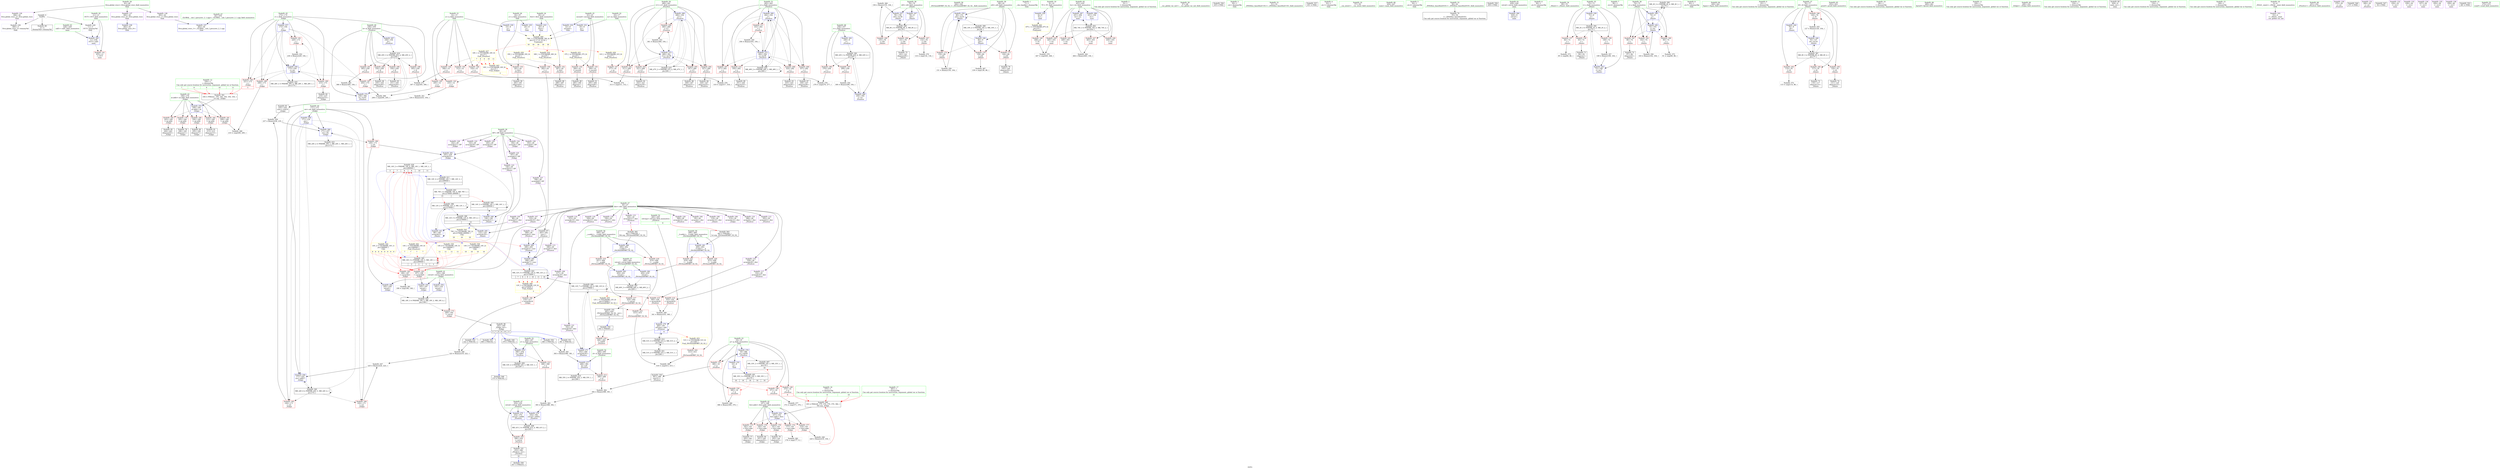 digraph "SVFG" {
	label="SVFG";

	Node0x55830b4dfbe0 [shape=record,color=grey,label="{NodeID: 0\nNullPtr}"];
	Node0x55830b4dfbe0 -> Node0x55830b50b160[style=solid];
	Node0x55830b4dfbe0 -> Node0x55830b50e6c0[style=solid];
	Node0x55830b4dfbe0 -> Node0x55830b516e80[style=solid];
	Node0x55830b53ef00 [shape=record,color=yellow,style=double,label="{NodeID: 443\n16V_1 = ENCHI(MR_16V_0)\npts\{15 \}\nFun[_Z2dpii]|{|<s2>3}}"];
	Node0x55830b53ef00 -> Node0x55830b50fe90[style=dashed];
	Node0x55830b53ef00 -> Node0x55830b50ff60[style=dashed];
	Node0x55830b53ef00:s2 -> Node0x55830b53ef00[style=dashed,color=red];
	Node0x55830b51e090 [shape=record,color=grey,label="{NodeID: 360\n156 = Binary(155, 104, )\n}"];
	Node0x55830b51e090 -> Node0x55830b517940[style=solid];
	Node0x55830b518e60 [shape=record,color=blue,label="{NodeID: 277\n268\<--383\nd\<--sub\n_Z5solvev\n}"];
	Node0x55830b518e60 -> Node0x55830b50d990[style=dashed];
	Node0x55830b518e60 -> Node0x55830b5379c0[style=dashed];
	Node0x55830b50ca20 [shape=record,color=red,label="{NodeID: 194\n218\<--217\n\<--arrayidx16\n_Z2dpii\n}"];
	Node0x55830b50ca20 -> Node0x55830b51cb90[style=solid];
	Node0x55830b509be0 [shape=record,color=purple,label="{NodeID: 111\n289\<--26\narrayidx3\<--dist\n_Z5solvev\n}"];
	Node0x55830b509be0 -> Node0x55830b5183d0[style=solid];
	Node0x55830b507dc0 [shape=record,color=green,label="{NodeID: 28\n28\<--29\nDP\<--DP_field_insensitive\nGlob }"];
	Node0x55830b507dc0 -> Node0x55830b50edc0[style=solid];
	Node0x55830b507dc0 -> Node0x55830b50ee90[style=solid];
	Node0x55830b507dc0 -> Node0x55830b50ef60[style=solid];
	Node0x55830b507dc0 -> Node0x55830b50f030[style=solid];
	Node0x55830b507dc0 -> Node0x55830b50f100[style=solid];
	Node0x55830b507dc0 -> Node0x55830b50f1d0[style=solid];
	Node0x55830b507dc0 -> Node0x55830b50f2a0[style=solid];
	Node0x55830b507dc0 -> Node0x55830b50f370[style=solid];
	Node0x55830b560460 [shape=record,color=black,label="{NodeID: 554\n343 = PHI(401, )\n}"];
	Node0x55830b560460 -> Node0x55830b50dc00[style=solid];
	Node0x55830b513b30 [shape=record,color=black,label="{NodeID: 388\nMR_12V_5 = PHI(MR_12V_6, MR_12V_2, )\npts\{270000 \}\n|{|<s1>15}}"];
	Node0x55830b513b30 -> Node0x55830b517460[style=dashed];
	Node0x55830b513b30:s1 -> Node0x55830b545ab0[style=dashed,color=blue];
	Node0x55830b50e0e0 [shape=record,color=red,label="{NodeID: 222\n413\<--412\n\<--\n_ZSt3minIdERKT_S2_S2_\n}"];
	Node0x55830b50e0e0 -> Node0x55830b51fe90[style=solid];
	Node0x55830b50fbf0 [shape=record,color=purple,label="{NodeID: 139\n484\<--42\nllvm.global_ctors_2\<--llvm.global_ctors\nGlob }"];
	Node0x55830b50fbf0 -> Node0x55830b516e80[style=solid];
	Node0x55830b50a680 [shape=record,color=green,label="{NodeID: 56\n344\<--345\n_ZSt3minIdERKT_S2_S2_\<--_ZSt3minIdERKT_S2_S2__field_insensitive\n}"];
	Node0x55830b517870 [shape=record,color=blue,label="{NodeID: 250\n80\<--151\nj24\<--inc33\n_Z4initv\n}"];
	Node0x55830b517870 -> Node0x55830b511550[style=dashed];
	Node0x55830b517870 -> Node0x55830b511620[style=dashed];
	Node0x55830b517870 -> Node0x55830b5116f0[style=dashed];
	Node0x55830b517870 -> Node0x55830b517870[style=dashed];
	Node0x55830b517870 -> Node0x55830b534290[style=dashed];
	Node0x55830b5112e0 [shape=record,color=red,label="{NodeID: 167\n132\<--78\n\<--i20\n_Z4initv\n}"];
	Node0x55830b5112e0 -> Node0x55830b51ef90[style=solid];
	Node0x55830b50bec0 [shape=record,color=black,label="{NodeID: 84\n241\<--240\nidxprom20\<--\n_Z2dpii\n}"];
	Node0x55830b506160 [shape=record,color=green,label="{NodeID: 1\n7\<--1\n__dso_handle\<--dummyObj\nGlob }"];
	Node0x55830b51e210 [shape=record,color=grey,label="{NodeID: 361\n383 = Binary(380, 381, )\n}"];
	Node0x55830b51e210 -> Node0x55830b518e60[style=solid];
	Node0x55830b518f30 [shape=record,color=blue,label="{NodeID: 278\n18\<--386\np\<--sub50\n_Z5solvev\n}"];
	Node0x55830b518f30 -> Node0x55830b5105e0[style=dashed];
	Node0x55830b518f30 -> Node0x55830b536ac0[style=dashed];
	Node0x55830b50caf0 [shape=record,color=red,label="{NodeID: 195\n396\<--254\n\<--retval\n_Z5solvev\n}"];
	Node0x55830b50caf0 -> Node0x55830b5093c0[style=solid];
	Node0x55830b509cb0 [shape=record,color=purple,label="{NodeID: 112\n293\<--26\narrayidx5\<--dist\n_Z5solvev\n}"];
	Node0x55830b507ec0 [shape=record,color=green,label="{NodeID: 29\n42\<--46\nllvm.global_ctors\<--llvm.global_ctors_field_insensitive\nGlob }"];
	Node0x55830b507ec0 -> Node0x55830b50f9f0[style=solid];
	Node0x55830b507ec0 -> Node0x55830b50faf0[style=solid];
	Node0x55830b507ec0 -> Node0x55830b50fbf0[style=solid];
	Node0x55830b5605d0 [shape=record,color=black,label="{NodeID: 555\n369 = PHI(162, )\n}"];
	Node0x55830b50e1b0 [shape=record,color=red,label="{NodeID: 223\n415\<--414\n\<--\n_ZSt3minIdERKT_S2_S2_\n}"];
	Node0x55830b50e1b0 -> Node0x55830b51fe90[style=solid];
	Node0x55830b50fcf0 [shape=record,color=red,label="{NodeID: 140\n446\<--8\n\<--TC\nmain\n}"];
	Node0x55830b50fcf0 -> Node0x55830b51fd10[style=solid];
	Node0x55830b50a780 [shape=record,color=green,label="{NodeID: 57\n404\<--405\nretval\<--retval_field_insensitive\n_ZSt3minIdERKT_S2_S2_\n}"];
	Node0x55830b50a780 -> Node0x55830b50dcd0[style=solid];
	Node0x55830b50a780 -> Node0x55830b519270[style=solid];
	Node0x55830b50a780 -> Node0x55830b519340[style=solid];
	Node0x55830b517940 [shape=record,color=blue,label="{NodeID: 251\n78\<--156\ni20\<--inc36\n_Z4initv\n}"];
	Node0x55830b517940 -> Node0x55830b533d90[style=dashed];
	Node0x55830b5113b0 [shape=record,color=red,label="{NodeID: 168\n141\<--78\n\<--i20\n_Z4initv\n}"];
	Node0x55830b5113b0 -> Node0x55830b50b770[style=solid];
	Node0x55830b50bf90 [shape=record,color=black,label="{NodeID: 85\n244\<--243\nidxprom22\<--\n_Z2dpii\n}"];
	Node0x55830b5061f0 [shape=record,color=green,label="{NodeID: 2\n9\<--1\n\<--dummyObj\nCan only get source location for instruction, argument, global var or function.}"];
	Node0x55830b51e390 [shape=record,color=grey,label="{NodeID: 362\n464 = Binary(463, 104, )\n}"];
	Node0x55830b51e390 -> Node0x55830b519680[style=solid];
	Node0x55830b519000 [shape=record,color=blue,label="{NodeID: 279\n254\<--393\nretval\<--add52\n_Z5solvev\n}"];
	Node0x55830b519000 -> Node0x55830b536fc0[style=dashed];
	Node0x55830b50cbc0 [shape=record,color=red,label="{NodeID: 196\n276\<--256\n\<--i\n_Z5solvev\n}"];
	Node0x55830b50cbc0 -> Node0x55830b51fb90[style=solid];
	Node0x55830b509d80 [shape=record,color=purple,label="{NodeID: 113\n296\<--26\narrayidx7\<--dist\n_Z5solvev\n}"];
	Node0x55830b509d80 -> Node0x55830b5184a0[style=solid];
	Node0x55830b507fc0 [shape=record,color=green,label="{NodeID: 30\n47\<--48\n__cxx_global_var_init\<--__cxx_global_var_init_field_insensitive\n}"];
	Node0x55830b5606e0 [shape=record,color=black,label="{NodeID: 556\n435 = PHI()\n}"];
	Node0x55830b50e280 [shape=record,color=red,label="{NodeID: 224\n445\<--431\n\<--ttc\nmain\n}"];
	Node0x55830b50e280 -> Node0x55830b51fd10[style=solid];
	Node0x55830b50fdc0 [shape=record,color=red,label="{NodeID: 141\n455\<--11\n\<--OUT\nmain\n}"];
	Node0x55830b50a850 [shape=record,color=green,label="{NodeID: 58\n406\<--407\n__a.addr\<--__a.addr_field_insensitive\n_ZSt3minIdERKT_S2_S2_\n}"];
	Node0x55830b50a850 -> Node0x55830b50dda0[style=solid];
	Node0x55830b50a850 -> Node0x55830b50de70[style=solid];
	Node0x55830b50a850 -> Node0x55830b5190d0[style=solid];
	Node0x55830b53a1c0 [shape=record,color=black,label="{NodeID: 418\nMR_45V_3 = PHI(MR_45V_4, MR_45V_2, )\npts\{259 \}\n}"];
	Node0x55830b53a1c0 -> Node0x55830b50cd60[style=dashed];
	Node0x55830b53a1c0 -> Node0x55830b50ce30[style=dashed];
	Node0x55830b53a1c0 -> Node0x55830b50cf00[style=dashed];
	Node0x55830b53a1c0 -> Node0x55830b50cfd0[style=dashed];
	Node0x55830b53a1c0 -> Node0x55830b518bf0[style=dashed];
	Node0x55830b517a10 [shape=record,color=blue,label="{NodeID: 252\n167\<--163\nfirst.addr\<--first\n_Z2dpii\n}"];
	Node0x55830b517a10 -> Node0x55830b511890[style=dashed];
	Node0x55830b517a10 -> Node0x55830b511960[style=dashed];
	Node0x55830b517a10 -> Node0x55830b511a30[style=dashed];
	Node0x55830b517a10 -> Node0x55830b511b00[style=dashed];
	Node0x55830b517a10 -> Node0x55830b511bd0[style=dashed];
	Node0x55830b511480 [shape=record,color=red,label="{NodeID: 169\n155\<--78\n\<--i20\n_Z4initv\n}"];
	Node0x55830b511480 -> Node0x55830b51e090[style=solid];
	Node0x55830b50c060 [shape=record,color=black,label="{NodeID: 86\n162\<--249\n_Z2dpii_ret\<--\n_Z2dpii\n|{<s0>3|<s1>7|<s2>8|<s3>9|<s4>10|<s5>11}}"];
	Node0x55830b50c060:s0 -> Node0x55830b560250[style=solid,color=blue];
	Node0x55830b50c060:s1 -> Node0x55830b5605d0[style=solid,color=blue];
	Node0x55830b50c060:s2 -> Node0x55830b55fb80[style=solid,color=blue];
	Node0x55830b50c060:s3 -> Node0x55830b55fed0[style=solid,color=blue];
	Node0x55830b50c060:s4 -> Node0x55830b55ffd0[style=solid,color=blue];
	Node0x55830b50c060:s5 -> Node0x55830b560110[style=solid,color=blue];
	Node0x55830b506280 [shape=record,color=green,label="{NodeID: 3\n30\<--1\n.str\<--dummyObj\nGlob }"];
	Node0x55830b51e510 [shape=record,color=grey,label="{NodeID: 363\n393 = Binary(388, 392, )\n}"];
	Node0x55830b51e510 -> Node0x55830b519000[style=solid];
	Node0x55830b5190d0 [shape=record,color=blue,label="{NodeID: 280\n406\<--402\n__a.addr\<--__a\n_ZSt3minIdERKT_S2_S2_\n}"];
	Node0x55830b5190d0 -> Node0x55830b50dda0[style=dashed];
	Node0x55830b5190d0 -> Node0x55830b50de70[style=dashed];
	Node0x55830b50cc90 [shape=record,color=red,label="{NodeID: 197\n299\<--256\n\<--i\n_Z5solvev\n}"];
	Node0x55830b50cc90 -> Node0x55830b51d790[style=solid];
	Node0x55830b509e50 [shape=record,color=purple,label="{NodeID: 114\n323\<--26\narrayidx19\<--dist\n_Z5solvev\n}"];
	Node0x55830b5080c0 [shape=record,color=green,label="{NodeID: 31\n51\<--52\n_ZNSt8ios_base4InitC1Ev\<--_ZNSt8ios_base4InitC1Ev_field_insensitive\n}"];
	Node0x55830b5607b0 [shape=record,color=black,label="{NodeID: 557\n451 = PHI()\n}"];
	Node0x55830b50e350 [shape=record,color=red,label="{NodeID: 225\n449\<--431\n\<--ttc\nmain\n}"];
	Node0x55830b50fe90 [shape=record,color=red,label="{NodeID: 142\n205\<--14\n\<--n\n_Z2dpii\n}"];
	Node0x55830b50fe90 -> Node0x55830b51ee10[style=solid];
	Node0x55830b50a920 [shape=record,color=green,label="{NodeID: 59\n408\<--409\n__b.addr\<--__b.addr_field_insensitive\n_ZSt3minIdERKT_S2_S2_\n}"];
	Node0x55830b50a920 -> Node0x55830b50df40[style=solid];
	Node0x55830b50a920 -> Node0x55830b50e010[style=solid];
	Node0x55830b50a920 -> Node0x55830b5191a0[style=solid];
	Node0x55830b53a6c0 [shape=record,color=black,label="{NodeID: 419\nMR_47V_2 = PHI(MR_47V_4, MR_47V_1, )\npts\{261 \}\n}"];
	Node0x55830b53a6c0 -> Node0x55830b518710[style=dashed];
	Node0x55830b517ae0 [shape=record,color=blue,label="{NodeID: 253\n169\<--164\nat.addr\<--at\n_Z2dpii\n}"];
	Node0x55830b517ae0 -> Node0x55830b511ca0[style=dashed];
	Node0x55830b517ae0 -> Node0x55830b511d70[style=dashed];
	Node0x55830b517ae0 -> Node0x55830b511e40[style=dashed];
	Node0x55830b517ae0 -> Node0x55830b511f10[style=dashed];
	Node0x55830b517ae0 -> Node0x55830b511fe0[style=dashed];
	Node0x55830b511550 [shape=record,color=red,label="{NodeID: 170\n138\<--80\n\<--j24\n_Z4initv\n}"];
	Node0x55830b511550 -> Node0x55830b51eb10[style=solid];
	Node0x55830b50c130 [shape=record,color=black,label="{NodeID: 87\n283\<--282\nconv\<--\n_Z5solvev\n}"];
	Node0x55830b50c130 -> Node0x55830b5183d0[style=solid];
	Node0x55830b50c130 -> Node0x55830b5184a0[style=solid];
	Node0x55830b506310 [shape=record,color=green,label="{NodeID: 4\n32\<--1\n.str.1\<--dummyObj\nGlob }"];
	Node0x55830b51e690 [shape=record,color=grey,label="{NodeID: 364\n392 = Binary(389, 391, )\n}"];
	Node0x55830b51e690 -> Node0x55830b51e510[style=solid];
	Node0x55830b5191a0 [shape=record,color=blue,label="{NodeID: 281\n408\<--403\n__b.addr\<--__b\n_ZSt3minIdERKT_S2_S2_\n}"];
	Node0x55830b5191a0 -> Node0x55830b50df40[style=dashed];
	Node0x55830b5191a0 -> Node0x55830b50e010[style=dashed];
	Node0x55830b50cd60 [shape=record,color=red,label="{NodeID: 198\n305\<--258\n\<--k\n_Z5solvev\n}"];
	Node0x55830b50cd60 -> Node0x55830b51f110[style=solid];
	Node0x55830b509f20 [shape=record,color=purple,label="{NodeID: 115\n326\<--26\narrayidx21\<--dist\n_Z5solvev\n|{<s0>6}}"];
	Node0x55830b509f20:s0 -> Node0x55830b561320[style=solid,color=red];
	Node0x55830b5081c0 [shape=record,color=green,label="{NodeID: 32\n57\<--58\n__cxa_atexit\<--__cxa_atexit_field_insensitive\n}"];
	Node0x55830b560880 [shape=record,color=black,label="{NodeID: 558\n457 = PHI(253, )\n}"];
	Node0x55830b50e420 [shape=record,color=red,label="{NodeID: 226\n456\<--431\n\<--ttc\nmain\n}"];
	Node0x55830b50ff60 [shape=record,color=red,label="{NodeID: 143\n233\<--14\n\<--n\n_Z2dpii\n}"];
	Node0x55830b50ff60 -> Node0x55830b51d310[style=solid];
	Node0x55830b50a9f0 [shape=record,color=green,label="{NodeID: 60\n426\<--427\nmain\<--main_field_insensitive\n}"];
	Node0x55830b53abc0 [shape=record,color=black,label="{NodeID: 420\nMR_49V_2 = PHI(MR_49V_3, MR_49V_1, )\npts\{263 \}\n}"];
	Node0x55830b53abc0 -> Node0x55830b5187e0[style=dashed];
	Node0x55830b53abc0 -> Node0x55830b53abc0[style=dashed];
	Node0x55830b517bb0 [shape=record,color=blue,label="{NodeID: 254\n165\<--124\nretval\<--\n_Z2dpii\n}"];
	Node0x55830b517bb0 -> Node0x55830b53bfc0[style=dashed];
	Node0x55830b511620 [shape=record,color=red,label="{NodeID: 171\n144\<--80\n\<--j24\n_Z4initv\n}"];
	Node0x55830b511620 -> Node0x55830b50b840[style=solid];
	Node0x55830b50c200 [shape=record,color=black,label="{NodeID: 88\n285\<--284\nidxprom\<--\n_Z5solvev\n}"];
	Node0x55830b506b50 [shape=record,color=green,label="{NodeID: 5\n34\<--1\n.str.2\<--dummyObj\nGlob }"];
	Node0x55830b51e810 [shape=record,color=grey,label="{NodeID: 365\n366 = Binary(365, 104, )\n}"];
	Node0x55830b51e810 -> Node0x55830b518bf0[style=solid];
	Node0x55830b519270 [shape=record,color=blue,label="{NodeID: 282\n404\<--418\nretval\<--\n_ZSt3minIdERKT_S2_S2_\n}"];
	Node0x55830b519270 -> Node0x55830b533890[style=dashed];
	Node0x55830b50ce30 [shape=record,color=red,label="{NodeID: 199\n330\<--258\n\<--k\n_Z5solvev\n}"];
	Node0x55830b50ce30 -> Node0x55830b50c7b0[style=solid];
	Node0x55830b50e8e0 [shape=record,color=purple,label="{NodeID: 116\n329\<--26\narrayidx23\<--dist\n_Z5solvev\n}"];
	Node0x55830b5082c0 [shape=record,color=green,label="{NodeID: 33\n56\<--62\n_ZNSt8ios_base4InitD1Ev\<--_ZNSt8ios_base4InitD1Ev_field_insensitive\n}"];
	Node0x55830b5082c0 -> Node0x55830b50b330[style=solid];
	Node0x55830b560a50 [shape=record,color=black,label="{NodeID: 559\n459 = PHI()\n}"];
	Node0x55830b532490 [shape=record,color=black,label="{NodeID: 393\nMR_14V_3 = PHI(MR_14V_5, MR_14V_1, )\npts\{290000 \}\n|{|<s2>3|<s3>3|<s4>3|<s5>3}}"];
	Node0x55830b532490 -> Node0x55830b518160[style=dashed];
	Node0x55830b532490 -> Node0x55830b532490[style=dashed];
	Node0x55830b532490:s2 -> Node0x55830b50c880[style=dashed,color=red];
	Node0x55830b532490:s3 -> Node0x55830b50c950[style=dashed,color=red];
	Node0x55830b532490:s4 -> Node0x55830b532490[style=dashed,color=red];
	Node0x55830b532490:s5 -> Node0x55830b53c9c0[style=dashed,color=red];
	Node0x55830b50e4f0 [shape=record,color=red,label="{NodeID: 227\n463\<--431\n\<--ttc\nmain\n}"];
	Node0x55830b50e4f0 -> Node0x55830b51e390[style=solid];
	Node0x55830b510030 [shape=record,color=red,label="{NodeID: 144\n306\<--14\n\<--n\n_Z5solvev\n}"];
	Node0x55830b510030 -> Node0x55830b51f110[style=solid];
	Node0x55830b50aaf0 [shape=record,color=green,label="{NodeID: 61\n429\<--430\nretval\<--retval_field_insensitive\nmain\n}"];
	Node0x55830b50aaf0 -> Node0x55830b519410[style=solid];
	Node0x55830b53b0c0 [shape=record,color=black,label="{NodeID: 421\nMR_51V_2 = PHI(MR_51V_3, MR_51V_1, )\npts\{265 \}\n}"];
	Node0x55830b53b0c0 -> Node0x55830b538dc0[style=dashed];
	Node0x55830b517c80 [shape=record,color=blue,label="{NodeID: 255\n165\<--197\nretval\<--\n_Z2dpii\n}"];
	Node0x55830b517c80 -> Node0x55830b53bfc0[style=dashed];
	Node0x55830b5116f0 [shape=record,color=red,label="{NodeID: 172\n150\<--80\n\<--j24\n_Z4initv\n}"];
	Node0x55830b5116f0 -> Node0x55830b51df10[style=solid];
	Node0x55830b50c2d0 [shape=record,color=black,label="{NodeID: 89\n288\<--287\nidxprom2\<--\n_Z5solvev\n}"];
	Node0x55830b506be0 [shape=record,color=green,label="{NodeID: 6\n36\<--1\n.str.3\<--dummyObj\nGlob }"];
	Node0x55830b53f470 [shape=record,color=yellow,style=double,label="{NodeID: 449\n12V_1 = ENCHI(MR_12V_0)\npts\{270000 \}\nFun[_Z2dpii]|{|<s1>3}}"];
	Node0x55830b53f470 -> Node0x55830b50ca20[style=dashed];
	Node0x55830b53f470:s1 -> Node0x55830b53f470[style=dashed,color=red];
	Node0x55830b51e990 [shape=record,color=grey,label="{NodeID: 366\n386 = Binary(385, 370, )\n}"];
	Node0x55830b51e990 -> Node0x55830b518f30[style=solid];
	Node0x55830b519340 [shape=record,color=blue,label="{NodeID: 283\n404\<--421\nretval\<--\n_ZSt3minIdERKT_S2_S2_\n}"];
	Node0x55830b519340 -> Node0x55830b533890[style=dashed];
	Node0x55830b50cf00 [shape=record,color=red,label="{NodeID: 200\n334\<--258\n\<--k\n_Z5solvev\n}"];
	Node0x55830b50cf00 -> Node0x55830b508fb0[style=solid];
	Node0x55830b50e9b0 [shape=record,color=purple,label="{NodeID: 117\n332\<--26\narrayidx25\<--dist\n_Z5solvev\n}"];
	Node0x55830b50e9b0 -> Node0x55830b50da60[style=solid];
	Node0x55830b5083c0 [shape=record,color=green,label="{NodeID: 34\n69\<--70\n_Z4initv\<--_Z4initv_field_insensitive\n}"];
	Node0x55830b560b20 [shape=record,color=black,label="{NodeID: 560\n163 = PHI(220, 370, 374, 370, 370, 382, )\n0th arg _Z2dpii }"];
	Node0x55830b560b20 -> Node0x55830b517a10[style=solid];
	Node0x55830b532990 [shape=record,color=black,label="{NodeID: 394\nMR_2V_3 = PHI(MR_2V_4, MR_2V_2, )\npts\{73 \}\n}"];
	Node0x55830b532990 -> Node0x55830b510ac0[style=dashed];
	Node0x55830b532990 -> Node0x55830b510b90[style=dashed];
	Node0x55830b532990 -> Node0x55830b510c60[style=dashed];
	Node0x55830b532990 -> Node0x55830b5172c0[style=dashed];
	Node0x55830b50e5c0 [shape=record,color=blue,label="{NodeID: 228\n8\<--9\nTC\<--\nGlob }"];
	Node0x55830b50e5c0 -> Node0x55830b540110[style=dashed];
	Node0x55830b510100 [shape=record,color=red,label="{NodeID: 145\n312\<--14\n\<--n\n_Z5solvev\n}"];
	Node0x55830b510100 -> Node0x55830b51f590[style=solid];
	Node0x55830b50abc0 [shape=record,color=green,label="{NodeID: 62\n431\<--432\nttc\<--ttc_field_insensitive\nmain\n}"];
	Node0x55830b50abc0 -> Node0x55830b50e280[style=solid];
	Node0x55830b50abc0 -> Node0x55830b50e350[style=solid];
	Node0x55830b50abc0 -> Node0x55830b50e420[style=solid];
	Node0x55830b50abc0 -> Node0x55830b50e4f0[style=solid];
	Node0x55830b50abc0 -> Node0x55830b5195b0[style=solid];
	Node0x55830b50abc0 -> Node0x55830b519680[style=solid];
	Node0x55830b53b5c0 [shape=record,color=black,label="{NodeID: 422\nMR_12V_5 = PHI(MR_12V_6, MR_12V_2, )\npts\{270000 \}\n|{|<s2>7|<s3>8|<s4>9|<s5>10|<s6>11|<s7>16}}"];
	Node0x55830b53b5c0 -> Node0x55830b5365c0[style=dashed];
	Node0x55830b53b5c0 -> Node0x55830b53b5c0[style=dashed];
	Node0x55830b53b5c0:s2 -> Node0x55830b53f470[style=dashed,color=red];
	Node0x55830b53b5c0:s3 -> Node0x55830b53f470[style=dashed,color=red];
	Node0x55830b53b5c0:s4 -> Node0x55830b53f470[style=dashed,color=red];
	Node0x55830b53b5c0:s5 -> Node0x55830b53f470[style=dashed,color=red];
	Node0x55830b53b5c0:s6 -> Node0x55830b53f470[style=dashed,color=red];
	Node0x55830b53b5c0:s7 -> Node0x55830b535690[style=dashed,color=blue];
	Node0x55830b517d50 [shape=record,color=blue,label="{NodeID: 256\n171\<--124\nret\<--\n_Z2dpii\n}"];
	Node0x55830b517d50 -> Node0x55830b5120b0[style=dashed];
	Node0x55830b517d50 -> Node0x55830b512180[style=dashed];
	Node0x55830b517d50 -> Node0x55830b517ef0[style=dashed];
	Node0x55830b517d50 -> Node0x55830b518090[style=dashed];
	Node0x55830b517d50 -> Node0x55830b512c30[style=dashed];
	Node0x55830b5117c0 [shape=record,color=red,label="{NodeID: 173\n249\<--165\n\<--retval\n_Z2dpii\n}"];
	Node0x55830b5117c0 -> Node0x55830b50c060[style=solid];
	Node0x55830b50c3a0 [shape=record,color=black,label="{NodeID: 90\n292\<--291\nidxprom4\<--\n_Z5solvev\n}"];
	Node0x55830b506c70 [shape=record,color=green,label="{NodeID: 7\n38\<--1\n.str.4\<--dummyObj\nGlob }"];
	Node0x55830b51eb10 [shape=record,color=grey,label="{NodeID: 367\n139 = cmp(138, 86, )\n}"];
	Node0x55830b519410 [shape=record,color=blue,label="{NodeID: 284\n429\<--9\nretval\<--\nmain\n}"];
	Node0x55830b50cfd0 [shape=record,color=red,label="{NodeID: 201\n365\<--258\n\<--k\n_Z5solvev\n}"];
	Node0x55830b50cfd0 -> Node0x55830b51e810[style=solid];
	Node0x55830b50ea80 [shape=record,color=purple,label="{NodeID: 118\n336\<--26\narrayidx27\<--dist\n_Z5solvev\n}"];
	Node0x55830b5084c0 [shape=record,color=green,label="{NodeID: 35\n72\<--73\ni\<--i_field_insensitive\n_Z4initv\n}"];
	Node0x55830b5084c0 -> Node0x55830b510ac0[style=solid];
	Node0x55830b5084c0 -> Node0x55830b510b90[style=solid];
	Node0x55830b5084c0 -> Node0x55830b510c60[style=solid];
	Node0x55830b5084c0 -> Node0x55830b516f80[style=solid];
	Node0x55830b5084c0 -> Node0x55830b5172c0[style=solid];
	Node0x55830b5610a0 [shape=record,color=black,label="{NodeID: 561\n164 = PHI(221, 104, 104, 104, 104, 104, )\n1st arg _Z2dpii }"];
	Node0x55830b5610a0 -> Node0x55830b517ae0[style=solid];
	Node0x55830b532e90 [shape=record,color=black,label="{NodeID: 395\nMR_4V_2 = PHI(MR_4V_4, MR_4V_1, )\npts\{75 \}\n}"];
	Node0x55830b532e90 -> Node0x55830b517050[style=dashed];
	Node0x55830b50e6c0 [shape=record,color=blue, style = dotted,label="{NodeID: 229\n11\<--3\nOUT\<--dummyVal\nGlob }"];
	Node0x55830b50e6c0 -> Node0x55830b5194e0[style=dashed];
	Node0x55830b5101d0 [shape=record,color=red,label="{NodeID: 146\n318\<--14\n\<--n\n_Z5solvev\n}"];
	Node0x55830b5101d0 -> Node0x55830b51f890[style=solid];
	Node0x55830b50ac90 [shape=record,color=green,label="{NodeID: 63\n438\<--439\ncall1\<--call1_field_insensitive\nmain\n}"];
	Node0x55830b50ac90 -> Node0x55830b5194e0[style=solid];
	Node0x55830b53bac0 [shape=record,color=black,label="{NodeID: 423\nMR_24V_2 = PHI(MR_24V_7, MR_24V_1, MR_24V_1, )\npts\{172 \}\n}"];
	Node0x55830b517e20 [shape=record,color=blue,label="{NodeID: 257\n173\<--104\ni\<--\n_Z2dpii\n}"];
	Node0x55830b517e20 -> Node0x55830b512320[style=dashed];
	Node0x55830b517e20 -> Node0x55830b5123f0[style=dashed];
	Node0x55830b517e20 -> Node0x55830b5124c0[style=dashed];
	Node0x55830b517e20 -> Node0x55830b512590[style=dashed];
	Node0x55830b517e20 -> Node0x55830b512660[style=dashed];
	Node0x55830b517e20 -> Node0x55830b517fc0[style=dashed];
	Node0x55830b517e20 -> Node0x55830b53c4c0[style=dashed];
	Node0x55830b511890 [shape=record,color=red,label="{NodeID: 174\n177\<--167\n\<--first.addr\n_Z2dpii\n}"];
	Node0x55830b511890 -> Node0x55830b520190[style=solid];
	Node0x55830b50c470 [shape=record,color=black,label="{NodeID: 91\n295\<--294\nidxprom6\<--\n_Z5solvev\n}"];
	Node0x55830b506d00 [shape=record,color=green,label="{NodeID: 8\n40\<--1\n.str.5\<--dummyObj\nGlob }"];
	Node0x55830b51ec90 [shape=record,color=grey,label="{NodeID: 368\n210 = cmp(208, 209, )\n}"];
	Node0x55830b5194e0 [shape=record,color=blue,label="{NodeID: 285\n11\<--438\nOUT\<--call1\nmain\n}"];
	Node0x55830b5194e0 -> Node0x55830b50fdc0[style=dashed];
	Node0x55830b50d0a0 [shape=record,color=red,label="{NodeID: 202\n311\<--260\n\<--i11\n_Z5solvev\n}"];
	Node0x55830b50d0a0 -> Node0x55830b51f590[style=solid];
	Node0x55830b50eb50 [shape=record,color=purple,label="{NodeID: 119\n339\<--26\narrayidx29\<--dist\n_Z5solvev\n}"];
	Node0x55830b50eb50 -> Node0x55830b50db30[style=solid];
	Node0x55830b508590 [shape=record,color=green,label="{NodeID: 36\n74\<--75\nj\<--j_field_insensitive\n_Z4initv\n}"];
	Node0x55830b508590 -> Node0x55830b510d30[style=solid];
	Node0x55830b508590 -> Node0x55830b510e00[style=solid];
	Node0x55830b508590 -> Node0x55830b510ed0[style=solid];
	Node0x55830b508590 -> Node0x55830b517050[style=solid];
	Node0x55830b508590 -> Node0x55830b5171f0[style=solid];
	Node0x55830b561320 [shape=record,color=black,label="{NodeID: 562\n402 = PHI(326, )\n0th arg _ZSt3minIdERKT_S2_S2_ }"];
	Node0x55830b561320 -> Node0x55830b5190d0[style=solid];
	Node0x55830b533390 [shape=record,color=black,label="{NodeID: 396\nMR_12V_2 = PHI(MR_12V_3, MR_12V_1, )\npts\{270000 \}\n}"];
	Node0x55830b533390 -> Node0x55830b517120[style=dashed];
	Node0x55830b533390 -> Node0x55830b513b30[style=dashed];
	Node0x55830b533390 -> Node0x55830b533390[style=dashed];
	Node0x55830b50e7c0 [shape=record,color=blue,label="{NodeID: 230\n14\<--9\nn\<--\nGlob }"];
	Node0x55830b50e7c0 -> Node0x55830b5406b0[style=dashed];
	Node0x55830b5102a0 [shape=record,color=red,label="{NodeID: 147\n277\<--16\n\<--m\n_Z5solvev\n}"];
	Node0x55830b5102a0 -> Node0x55830b51fb90[style=solid];
	Node0x55830b50ad60 [shape=record,color=green,label="{NodeID: 64\n440\<--441\nfopen\<--fopen_field_insensitive\n}"];
	Node0x55830b53bfc0 [shape=record,color=black,label="{NodeID: 424\nMR_18V_3 = PHI(MR_18V_5, MR_18V_2, MR_18V_4, )\npts\{166 \}\n}"];
	Node0x55830b53bfc0 -> Node0x55830b5117c0[style=dashed];
	Node0x55830b517ef0 [shape=record,color=blue,label="{NodeID: 258\n171\<--225\nret\<--add17\n_Z2dpii\n}"];
	Node0x55830b517ef0 -> Node0x55830b512c30[style=dashed];
	Node0x55830b511960 [shape=record,color=red,label="{NodeID: 175\n182\<--167\n\<--first.addr\n_Z2dpii\n}"];
	Node0x55830b511960 -> Node0x55830b50b910[style=solid];
	Node0x55830b50c540 [shape=record,color=black,label="{NodeID: 92\n322\<--321\nidxprom18\<--\n_Z5solvev\n}"];
	Node0x55830b506d90 [shape=record,color=green,label="{NodeID: 9\n43\<--1\n\<--dummyObj\nCan only get source location for instruction, argument, global var or function.}"];
	Node0x55830b51ee10 [shape=record,color=grey,label="{NodeID: 369\n206 = cmp(204, 205, )\n}"];
	Node0x55830b5195b0 [shape=record,color=blue,label="{NodeID: 286\n431\<--104\nttc\<--\nmain\n}"];
	Node0x55830b5195b0 -> Node0x55830b535190[style=dashed];
	Node0x55830b50d170 [shape=record,color=red,label="{NodeID: 203\n321\<--260\n\<--i11\n_Z5solvev\n}"];
	Node0x55830b50d170 -> Node0x55830b50c540[style=solid];
	Node0x55830b50ec20 [shape=record,color=purple,label="{NodeID: 120\n349\<--26\narrayidx32\<--dist\n_Z5solvev\n}"];
	Node0x55830b508660 [shape=record,color=green,label="{NodeID: 37\n76\<--77\ni9\<--i9_field_insensitive\n_Z4initv\n}"];
	Node0x55830b508660 -> Node0x55830b510fa0[style=solid];
	Node0x55830b508660 -> Node0x55830b511070[style=solid];
	Node0x55830b508660 -> Node0x55830b511140[style=solid];
	Node0x55830b508660 -> Node0x55830b511210[style=solid];
	Node0x55830b508660 -> Node0x55830b517390[style=solid];
	Node0x55830b508660 -> Node0x55830b517530[style=solid];
	Node0x55830b561430 [shape=record,color=black,label="{NodeID: 563\n403 = PHI(264, )\n1st arg _ZSt3minIdERKT_S2_S2_ }"];
	Node0x55830b561430 -> Node0x55830b5191a0[style=solid];
	Node0x55830b533890 [shape=record,color=black,label="{NodeID: 397\nMR_60V_3 = PHI(MR_60V_4, MR_60V_2, )\npts\{405 \}\n}"];
	Node0x55830b533890 -> Node0x55830b50dcd0[style=dashed];
	Node0x55830b516780 [shape=record,color=blue,label="{NodeID: 231\n16\<--9\nm\<--\nGlob }"];
	Node0x55830b516780 -> Node0x55830b5406b0[style=dashed];
	Node0x55830b510370 [shape=record,color=red,label="{NodeID: 148\n371\<--18\n\<--p\n_Z5solvev\n}"];
	Node0x55830b510370 -> Node0x55830b51fa10[style=solid];
	Node0x55830b50ae60 [shape=record,color=green,label="{NodeID: 65\n452\<--453\nprintf\<--printf_field_insensitive\n}"];
	Node0x55830b53c4c0 [shape=record,color=black,label="{NodeID: 425\nMR_26V_2 = PHI(MR_26V_4, MR_26V_1, MR_26V_1, )\npts\{174 \}\n}"];
	Node0x55830b517fc0 [shape=record,color=blue,label="{NodeID: 259\n173\<--230\ni\<--inc\n_Z2dpii\n}"];
	Node0x55830b517fc0 -> Node0x55830b512320[style=dashed];
	Node0x55830b517fc0 -> Node0x55830b5123f0[style=dashed];
	Node0x55830b517fc0 -> Node0x55830b5124c0[style=dashed];
	Node0x55830b517fc0 -> Node0x55830b512590[style=dashed];
	Node0x55830b517fc0 -> Node0x55830b512660[style=dashed];
	Node0x55830b517fc0 -> Node0x55830b517fc0[style=dashed];
	Node0x55830b517fc0 -> Node0x55830b53c4c0[style=dashed];
	Node0x55830b511a30 [shape=record,color=red,label="{NodeID: 176\n191\<--167\n\<--first.addr\n_Z2dpii\n}"];
	Node0x55830b511a30 -> Node0x55830b50bab0[style=solid];
	Node0x55830b50c610 [shape=record,color=black,label="{NodeID: 93\n325\<--324\nidxprom20\<--\n_Z5solvev\n}"];
	Node0x55830b506e20 [shape=record,color=green,label="{NodeID: 10\n86\<--1\n\<--dummyObj\nCan only get source location for instruction, argument, global var or function.}"];
	Node0x55830b53f820 [shape=record,color=yellow,style=double,label="{NodeID: 453\n51V_1 = ENCHI(MR_51V_0)\npts\{265 \}\nFun[_ZSt3minIdERKT_S2_S2_]}"];
	Node0x55830b53f820 -> Node0x55830b50e0e0[style=dashed];
	Node0x55830b51ef90 [shape=record,color=grey,label="{NodeID: 370\n133 = cmp(132, 134, )\n}"];
	Node0x55830b519680 [shape=record,color=blue,label="{NodeID: 287\n431\<--464\nttc\<--inc\nmain\n}"];
	Node0x55830b519680 -> Node0x55830b535190[style=dashed];
	Node0x55830b50d240 [shape=record,color=red,label="{NodeID: 204\n327\<--260\n\<--i11\n_Z5solvev\n}"];
	Node0x55830b50d240 -> Node0x55830b50c6e0[style=solid];
	Node0x55830b50ecf0 [shape=record,color=purple,label="{NodeID: 121\n352\<--26\narrayidx34\<--dist\n_Z5solvev\n}"];
	Node0x55830b50ecf0 -> Node0x55830b518980[style=solid];
	Node0x55830b508730 [shape=record,color=green,label="{NodeID: 38\n78\<--79\ni20\<--i20_field_insensitive\n_Z4initv\n}"];
	Node0x55830b508730 -> Node0x55830b5112e0[style=solid];
	Node0x55830b508730 -> Node0x55830b5113b0[style=solid];
	Node0x55830b508730 -> Node0x55830b511480[style=solid];
	Node0x55830b508730 -> Node0x55830b517600[style=solid];
	Node0x55830b508730 -> Node0x55830b517940[style=solid];
	Node0x55830b533d90 [shape=record,color=black,label="{NodeID: 398\nMR_8V_3 = PHI(MR_8V_4, MR_8V_2, )\npts\{79 \}\n}"];
	Node0x55830b533d90 -> Node0x55830b5112e0[style=dashed];
	Node0x55830b533d90 -> Node0x55830b5113b0[style=dashed];
	Node0x55830b533d90 -> Node0x55830b511480[style=dashed];
	Node0x55830b533d90 -> Node0x55830b517940[style=dashed];
	Node0x55830b516880 [shape=record,color=blue,label="{NodeID: 232\n18\<--9\np\<--\nGlob }"];
	Node0x55830b516880 -> Node0x55830b534c90[style=dashed];
	Node0x55830b510440 [shape=record,color=red,label="{NodeID: 149\n374\<--18\n\<--p\n_Z5solvev\n|{<s0>8}}"];
	Node0x55830b510440:s0 -> Node0x55830b560b20[style=solid,color=red];
	Node0x55830b50af60 [shape=record,color=green,label="{NodeID: 66\n460\<--461\nfprintf\<--fprintf_field_insensitive\n}"];
	Node0x55830b53c9c0 [shape=record,color=black,label="{NodeID: 426\nMR_14V_2 = PHI(MR_14V_6, MR_14V_1, MR_14V_1, )\npts\{290000 \}\n|{<s0>3|<s1>7|<s2>8|<s3>9|<s4>10|<s5>11}}"];
	Node0x55830b53c9c0:s0 -> Node0x55830b532490[style=dashed,color=blue];
	Node0x55830b53c9c0:s1 -> Node0x55830b545950[style=dashed,color=blue];
	Node0x55830b53c9c0:s2 -> Node0x55830b537ec0[style=dashed,color=blue];
	Node0x55830b53c9c0:s3 -> Node0x55830b5453d0[style=dashed,color=blue];
	Node0x55830b53c9c0:s4 -> Node0x55830b545530[style=dashed,color=blue];
	Node0x55830b53c9c0:s5 -> Node0x55830b537ec0[style=dashed,color=blue];
	Node0x55830b518090 [shape=record,color=blue,label="{NodeID: 260\n171\<--237\nret\<--div\n_Z2dpii\n}"];
	Node0x55830b518090 -> Node0x55830b512250[style=dashed];
	Node0x55830b518090 -> Node0x55830b53bac0[style=dashed];
	Node0x55830b511b00 [shape=record,color=red,label="{NodeID: 177\n219\<--167\n\<--first.addr\n_Z2dpii\n}"];
	Node0x55830b511b00 -> Node0x55830b51ce90[style=solid];
	Node0x55830b50c6e0 [shape=record,color=black,label="{NodeID: 94\n328\<--327\nidxprom22\<--\n_Z5solvev\n}"];
	Node0x55830b506eb0 [shape=record,color=green,label="{NodeID: 11\n100\<--1\n\<--dummyObj\nCan only get source location for instruction, argument, global var or function.}"];
	Node0x55830b51f110 [shape=record,color=grey,label="{NodeID: 371\n307 = cmp(305, 306, )\n}"];
	Node0x55830b50d310 [shape=record,color=red,label="{NodeID: 205\n347\<--260\n\<--i11\n_Z5solvev\n}"];
	Node0x55830b50d310 -> Node0x55830b509150[style=solid];
	Node0x55830b50edc0 [shape=record,color=purple,label="{NodeID: 122\n143\<--28\narrayidx29\<--DP\n_Z4initv\n}"];
	Node0x55830b508800 [shape=record,color=green,label="{NodeID: 39\n80\<--81\nj24\<--j24_field_insensitive\n_Z4initv\n}"];
	Node0x55830b508800 -> Node0x55830b511550[style=solid];
	Node0x55830b508800 -> Node0x55830b511620[style=solid];
	Node0x55830b508800 -> Node0x55830b5116f0[style=solid];
	Node0x55830b508800 -> Node0x55830b5176d0[style=solid];
	Node0x55830b508800 -> Node0x55830b517870[style=solid];
	Node0x55830b534290 [shape=record,color=black,label="{NodeID: 399\nMR_10V_2 = PHI(MR_10V_4, MR_10V_1, )\npts\{81 \}\n}"];
	Node0x55830b534290 -> Node0x55830b5176d0[style=dashed];
	Node0x55830b516980 [shape=record,color=blue,label="{NodeID: 233\n20\<--9\nfirst\<--\nGlob }"];
	Node0x55830b516980 -> Node0x55830b5406b0[style=dashed];
	Node0x55830b510510 [shape=record,color=red,label="{NodeID: 150\n385\<--18\n\<--p\n_Z5solvev\n}"];
	Node0x55830b510510 -> Node0x55830b51e990[style=solid];
	Node0x55830b50b060 [shape=record,color=green,label="{NodeID: 67\n44\<--478\n_GLOBAL__sub_I_percywtc_2_1.cpp\<--_GLOBAL__sub_I_percywtc_2_1.cpp_field_insensitive\n}"];
	Node0x55830b50b060 -> Node0x55830b516d80[style=solid];
	Node0x55830b53cec0 [shape=record,color=yellow,style=double,label="{NodeID: 427\n16V_1 = ENCHI(MR_16V_0)\npts\{15 \}\nFun[_Z5solvev]|{|<s3>7|<s4>8|<s5>9|<s6>10|<s7>11}}"];
	Node0x55830b53cec0 -> Node0x55830b510030[style=dashed];
	Node0x55830b53cec0 -> Node0x55830b510100[style=dashed];
	Node0x55830b53cec0 -> Node0x55830b5101d0[style=dashed];
	Node0x55830b53cec0:s3 -> Node0x55830b53ef00[style=dashed,color=red];
	Node0x55830b53cec0:s4 -> Node0x55830b53ef00[style=dashed,color=red];
	Node0x55830b53cec0:s5 -> Node0x55830b53ef00[style=dashed,color=red];
	Node0x55830b53cec0:s6 -> Node0x55830b53ef00[style=dashed,color=red];
	Node0x55830b53cec0:s7 -> Node0x55830b53ef00[style=dashed,color=red];
	Node0x55830b518160 [shape=record,color=blue,label="{NodeID: 261\n245\<--239\narrayidx23\<--\n_Z2dpii\n}"];
	Node0x55830b518160 -> Node0x55830b53c9c0[style=dashed];
	Node0x55830b511bd0 [shape=record,color=red,label="{NodeID: 178\n240\<--167\n\<--first.addr\n_Z2dpii\n}"];
	Node0x55830b511bd0 -> Node0x55830b50bec0[style=solid];
	Node0x55830b50c7b0 [shape=record,color=black,label="{NodeID: 95\n331\<--330\nidxprom24\<--\n_Z5solvev\n}"];
	Node0x55830b506f40 [shape=record,color=green,label="{NodeID: 12\n104\<--1\n\<--dummyObj\nCan only get source location for instruction, argument, global var or function.|{<s0>7|<s1>8|<s2>9|<s3>10|<s4>11}}"];
	Node0x55830b506f40:s0 -> Node0x55830b5610a0[style=solid,color=red];
	Node0x55830b506f40:s1 -> Node0x55830b5610a0[style=solid,color=red];
	Node0x55830b506f40:s2 -> Node0x55830b5610a0[style=solid,color=red];
	Node0x55830b506f40:s3 -> Node0x55830b5610a0[style=solid,color=red];
	Node0x55830b506f40:s4 -> Node0x55830b5610a0[style=solid,color=red];
	Node0x55830b5453d0 [shape=record,color=yellow,style=double,label="{NodeID: 538\n14V_5 = CSCHI(MR_14V_2)\npts\{290000 \}\nCS[]|{<s0>10|<s1>10|<s2>10|<s3>10}}"];
	Node0x55830b5453d0:s0 -> Node0x55830b50c880[style=dashed,color=red];
	Node0x55830b5453d0:s1 -> Node0x55830b50c950[style=dashed,color=red];
	Node0x55830b5453d0:s2 -> Node0x55830b532490[style=dashed,color=red];
	Node0x55830b5453d0:s3 -> Node0x55830b53c9c0[style=dashed,color=red];
	Node0x55830b53f9e0 [shape=record,color=yellow,style=double,label="{NodeID: 455\n12V_1 = ENCHI(MR_12V_0)\npts\{270000 \}\nFun[_ZSt3minIdERKT_S2_S2_]}"];
	Node0x55830b53f9e0 -> Node0x55830b50e1b0[style=dashed];
	Node0x55830b51f290 [shape=record,color=grey,label="{NodeID: 372\n115 = cmp(114, 86, )\n}"];
	Node0x55830b50d3e0 [shape=record,color=red,label="{NodeID: 206\n360\<--260\n\<--i11\n_Z5solvev\n}"];
	Node0x55830b50d3e0 -> Node0x55830b51d610[style=solid];
	Node0x55830b50ee90 [shape=record,color=purple,label="{NodeID: 123\n146\<--28\narrayidx31\<--DP\n_Z4initv\n}"];
	Node0x55830b50ee90 -> Node0x55830b5177a0[style=solid];
	Node0x55830b5088d0 [shape=record,color=green,label="{NodeID: 40\n160\<--161\n_Z2dpii\<--_Z2dpii_field_insensitive\n}"];
	Node0x55830b534790 [shape=record,color=black,label="{NodeID: 400\nMR_14V_2 = PHI(MR_14V_3, MR_14V_1, )\npts\{290000 \}\n|{|<s2>15}}"];
	Node0x55830b534790 -> Node0x55830b5177a0[style=dashed];
	Node0x55830b534790 -> Node0x55830b534790[style=dashed];
	Node0x55830b534790:s2 -> Node0x55830b545ab0[style=dashed,color=blue];
	Node0x55830b516a80 [shape=record,color=blue,label="{NodeID: 234\n22\<--9\nsecond\<--\nGlob }"];
	Node0x55830b516a80 -> Node0x55830b5406b0[style=dashed];
	Node0x55830b5105e0 [shape=record,color=red,label="{NodeID: 151\n390\<--18\n\<--p\n_Z5solvev\n}"];
	Node0x55830b5105e0 -> Node0x55830b5092f0[style=solid];
	Node0x55830b50b160 [shape=record,color=black,label="{NodeID: 68\n2\<--3\ndummyVal\<--dummyVal\n}"];
	Node0x55830b53d9e0 [shape=record,color=yellow,style=double,label="{NodeID: 428\n31V_1 = ENCHI(MR_31V_0)\npts\{17 \}\nFun[_Z5solvev]}"];
	Node0x55830b53d9e0 -> Node0x55830b5102a0[style=dashed];
	Node0x55830b518230 [shape=record,color=blue,label="{NodeID: 262\n165\<--239\nretval\<--\n_Z2dpii\n}"];
	Node0x55830b518230 -> Node0x55830b53bfc0[style=dashed];
	Node0x55830b511ca0 [shape=record,color=red,label="{NodeID: 179\n185\<--169\n\<--at.addr\n_Z2dpii\n}"];
	Node0x55830b511ca0 -> Node0x55830b50b9e0[style=solid];
	Node0x55830b508fb0 [shape=record,color=black,label="{NodeID: 96\n335\<--334\nidxprom26\<--\n_Z5solvev\n}"];
	Node0x55830b506fd0 [shape=record,color=green,label="{NodeID: 13\n124\<--1\n\<--dummyObj\nCan only get source location for instruction, argument, global var or function.}"];
	Node0x55830b545530 [shape=record,color=yellow,style=double,label="{NodeID: 539\n14V_6 = CSCHI(MR_14V_5)\npts\{290000 \}\nCS[]|{<s0>11|<s1>11|<s2>11|<s3>11}}"];
	Node0x55830b545530:s0 -> Node0x55830b50c880[style=dashed,color=red];
	Node0x55830b545530:s1 -> Node0x55830b50c950[style=dashed,color=red];
	Node0x55830b545530:s2 -> Node0x55830b532490[style=dashed,color=red];
	Node0x55830b545530:s3 -> Node0x55830b53c9c0[style=dashed,color=red];
	Node0x55830b51f410 [shape=record,color=grey,label="{NodeID: 373\n85 = cmp(84, 86, )\n}"];
	Node0x55830b50d4b0 [shape=record,color=red,label="{NodeID: 207\n317\<--262\n\<--j\n_Z5solvev\n}"];
	Node0x55830b50d4b0 -> Node0x55830b51f890[style=solid];
	Node0x55830b50ef60 [shape=record,color=purple,label="{NodeID: 124\n184\<--28\narrayidx\<--DP\n_Z2dpii\n}"];
	Node0x55830b5089d0 [shape=record,color=green,label="{NodeID: 41\n165\<--166\nretval\<--retval_field_insensitive\n_Z2dpii\n}"];
	Node0x55830b5089d0 -> Node0x55830b5117c0[style=solid];
	Node0x55830b5089d0 -> Node0x55830b517bb0[style=solid];
	Node0x55830b5089d0 -> Node0x55830b517c80[style=solid];
	Node0x55830b5089d0 -> Node0x55830b518230[style=solid];
	Node0x55830b534c90 [shape=record,color=black,label="{NodeID: 401\nMR_33V_2 = PHI(MR_33V_3, MR_33V_1, )\npts\{19 \}\n|{<s0>16|<s1>16|<s2>16|<s3>16|<s4>16}}"];
	Node0x55830b534c90:s0 -> Node0x55830b510370[style=dashed,color=red];
	Node0x55830b534c90:s1 -> Node0x55830b510440[style=dashed,color=red];
	Node0x55830b534c90:s2 -> Node0x55830b510510[style=dashed,color=red];
	Node0x55830b534c90:s3 -> Node0x55830b518f30[style=dashed,color=red];
	Node0x55830b534c90:s4 -> Node0x55830b536ac0[style=dashed,color=red];
	Node0x55830b516b80 [shape=record,color=blue,label="{NodeID: 235\n24\<--9\nz\<--\nGlob }"];
	Node0x55830b516b80 -> Node0x55830b5406b0[style=dashed];
	Node0x55830b5106b0 [shape=record,color=red,label="{NodeID: 152\n287\<--20\n\<--first\n_Z5solvev\n}"];
	Node0x55830b5106b0 -> Node0x55830b50c2d0[style=solid];
	Node0x55830b50b260 [shape=record,color=black,label="{NodeID: 69\n428\<--9\nmain_ret\<--\nmain\n}"];
	Node0x55830b51cb90 [shape=record,color=grey,label="{NodeID: 346\n223 = Binary(218, 222, )\n}"];
	Node0x55830b51cb90 -> Node0x55830b51cd10[style=solid];
	Node0x55830b518300 [shape=record,color=blue,label="{NodeID: 263\n256\<--9\ni\<--\n_Z5solvev\n}"];
	Node0x55830b518300 -> Node0x55830b52d6a0[style=dashed];
	Node0x55830b511d70 [shape=record,color=red,label="{NodeID: 180\n194\<--169\n\<--at.addr\n_Z2dpii\n}"];
	Node0x55830b511d70 -> Node0x55830b50bb80[style=solid];
	Node0x55830b509080 [shape=record,color=black,label="{NodeID: 97\n338\<--337\nidxprom28\<--\n_Z5solvev\n}"];
	Node0x55830b507060 [shape=record,color=green,label="{NodeID: 14\n134\<--1\n\<--dummyObj\nCan only get source location for instruction, argument, global var or function.}"];
	Node0x55830b51f590 [shape=record,color=grey,label="{NodeID: 374\n313 = cmp(311, 312, )\n}"];
	Node0x55830b50d580 [shape=record,color=red,label="{NodeID: 208\n324\<--262\n\<--j\n_Z5solvev\n}"];
	Node0x55830b50d580 -> Node0x55830b50c610[style=solid];
	Node0x55830b50f030 [shape=record,color=purple,label="{NodeID: 125\n187\<--28\narrayidx2\<--DP\n_Z2dpii\n}"];
	Node0x55830b50f030 -> Node0x55830b50c880[style=solid];
	Node0x55830b508aa0 [shape=record,color=green,label="{NodeID: 42\n167\<--168\nfirst.addr\<--first.addr_field_insensitive\n_Z2dpii\n}"];
	Node0x55830b508aa0 -> Node0x55830b511890[style=solid];
	Node0x55830b508aa0 -> Node0x55830b511960[style=solid];
	Node0x55830b508aa0 -> Node0x55830b511a30[style=solid];
	Node0x55830b508aa0 -> Node0x55830b511b00[style=solid];
	Node0x55830b508aa0 -> Node0x55830b511bd0[style=solid];
	Node0x55830b508aa0 -> Node0x55830b517a10[style=solid];
	Node0x55830b535190 [shape=record,color=black,label="{NodeID: 402\nMR_74V_3 = PHI(MR_74V_4, MR_74V_2, )\npts\{432 \}\n}"];
	Node0x55830b535190 -> Node0x55830b50e280[style=dashed];
	Node0x55830b535190 -> Node0x55830b50e350[style=dashed];
	Node0x55830b535190 -> Node0x55830b50e420[style=dashed];
	Node0x55830b535190 -> Node0x55830b50e4f0[style=dashed];
	Node0x55830b535190 -> Node0x55830b519680[style=dashed];
	Node0x55830b516c80 [shape=record,color=blue,label="{NodeID: 236\n482\<--43\nllvm.global_ctors_0\<--\nGlob }"];
	Node0x55830b510780 [shape=record,color=red,label="{NodeID: 153\n291\<--20\n\<--first\n_Z5solvev\n}"];
	Node0x55830b510780 -> Node0x55830b50c3a0[style=solid];
	Node0x55830b50b330 [shape=record,color=black,label="{NodeID: 70\n55\<--56\n\<--_ZNSt8ios_base4InitD1Ev\nCan only get source location for instruction, argument, global var or function.}"];
	Node0x55830b52ce90 [shape=record,color=yellow,style=double,label="{NodeID: 430\n35V_1 = ENCHI(MR_35V_0)\npts\{21 \}\nFun[_Z5solvev]}"];
	Node0x55830b52ce90 -> Node0x55830b5106b0[style=dashed];
	Node0x55830b52ce90 -> Node0x55830b510780[style=dashed];
	Node0x55830b51cd10 [shape=record,color=grey,label="{NodeID: 347\n225 = Binary(224, 223, )\n}"];
	Node0x55830b51cd10 -> Node0x55830b517ef0[style=solid];
	Node0x55830b5183d0 [shape=record,color=blue,label="{NodeID: 264\n289\<--283\narrayidx3\<--conv\n_Z5solvev\n}"];
	Node0x55830b5183d0 -> Node0x55830b5184a0[style=dashed];
	Node0x55830b511e40 [shape=record,color=red,label="{NodeID: 181\n209\<--169\n\<--at.addr\n_Z2dpii\n}"];
	Node0x55830b511e40 -> Node0x55830b51ec90[style=solid];
	Node0x55830b509150 [shape=record,color=black,label="{NodeID: 98\n348\<--347\nidxprom31\<--\n_Z5solvev\n}"];
	Node0x55830b5070f0 [shape=record,color=green,label="{NodeID: 15\n148\<--1\n\<--dummyObj\nCan only get source location for instruction, argument, global var or function.}"];
	Node0x55830b51f710 [shape=record,color=grey,label="{NodeID: 375\n91 = cmp(90, 86, )\n}"];
	Node0x55830b50d650 [shape=record,color=red,label="{NodeID: 209\n337\<--262\n\<--j\n_Z5solvev\n}"];
	Node0x55830b50d650 -> Node0x55830b509080[style=solid];
	Node0x55830b50f100 [shape=record,color=purple,label="{NodeID: 126\n193\<--28\narrayidx6\<--DP\n_Z2dpii\n}"];
	Node0x55830b508b70 [shape=record,color=green,label="{NodeID: 43\n169\<--170\nat.addr\<--at.addr_field_insensitive\n_Z2dpii\n}"];
	Node0x55830b508b70 -> Node0x55830b511ca0[style=solid];
	Node0x55830b508b70 -> Node0x55830b511d70[style=solid];
	Node0x55830b508b70 -> Node0x55830b511e40[style=solid];
	Node0x55830b508b70 -> Node0x55830b511f10[style=solid];
	Node0x55830b508b70 -> Node0x55830b511fe0[style=solid];
	Node0x55830b508b70 -> Node0x55830b517ae0[style=solid];
	Node0x55830b535690 [shape=record,color=black,label="{NodeID: 403\nMR_76V_2 = PHI(MR_76V_4, MR_76V_1, )\npts\{270000 290000 \}\n|{<s0>15|<s1>15}}"];
	Node0x55830b535690:s0 -> Node0x55830b533390[style=dashed,color=red];
	Node0x55830b535690:s1 -> Node0x55830b534790[style=dashed,color=red];
	Node0x55830b516d80 [shape=record,color=blue,label="{NodeID: 237\n483\<--44\nllvm.global_ctors_1\<--_GLOBAL__sub_I_percywtc_2_1.cpp\nGlob }"];
	Node0x55830b510850 [shape=record,color=red,label="{NodeID: 154\n284\<--22\n\<--second\n_Z5solvev\n}"];
	Node0x55830b510850 -> Node0x55830b50c200[style=solid];
	Node0x55830b50b430 [shape=record,color=black,label="{NodeID: 71\n94\<--93\nidxprom\<--\n_Z4initv\n}"];
	Node0x55830b52cf70 [shape=record,color=yellow,style=double,label="{NodeID: 431\n37V_1 = ENCHI(MR_37V_0)\npts\{23 \}\nFun[_Z5solvev]}"];
	Node0x55830b52cf70 -> Node0x55830b510850[style=dashed];
	Node0x55830b52cf70 -> Node0x55830b510920[style=dashed];
	Node0x55830b51ce90 [shape=record,color=grey,label="{NodeID: 348\n220 = Binary(219, 104, )\n|{<s0>3}}"];
	Node0x55830b51ce90:s0 -> Node0x55830b560b20[style=solid,color=red];
	Node0x55830b5184a0 [shape=record,color=blue,label="{NodeID: 265\n296\<--283\narrayidx7\<--conv\n_Z5solvev\n}"];
	Node0x55830b5184a0 -> Node0x55830b5183d0[style=dashed];
	Node0x55830b5184a0 -> Node0x55830b53b5c0[style=dashed];
	Node0x55830b511f10 [shape=record,color=red,label="{NodeID: 182\n212\<--169\n\<--at.addr\n_Z2dpii\n}"];
	Node0x55830b511f10 -> Node0x55830b50bc50[style=solid];
	Node0x55830b509220 [shape=record,color=black,label="{NodeID: 99\n351\<--350\nidxprom33\<--\n_Z5solvev\n}"];
	Node0x55830b5071c0 [shape=record,color=green,label="{NodeID: 16\n370\<--1\n\<--dummyObj\nCan only get source location for instruction, argument, global var or function.|{<s0>7|<s1>9|<s2>10}}"];
	Node0x55830b5071c0:s0 -> Node0x55830b560b20[style=solid,color=red];
	Node0x55830b5071c0:s1 -> Node0x55830b560b20[style=solid,color=red];
	Node0x55830b5071c0:s2 -> Node0x55830b560b20[style=solid,color=red];
	Node0x55830b545950 [shape=record,color=yellow,style=double,label="{NodeID: 542\n14V_2 = CSCHI(MR_14V_1)\npts\{290000 \}\nCS[]|{<s0>8|<s1>8|<s2>8|<s3>8|<s4>9|<s5>9|<s6>9|<s7>9}}"];
	Node0x55830b545950:s0 -> Node0x55830b50c880[style=dashed,color=red];
	Node0x55830b545950:s1 -> Node0x55830b50c950[style=dashed,color=red];
	Node0x55830b545950:s2 -> Node0x55830b532490[style=dashed,color=red];
	Node0x55830b545950:s3 -> Node0x55830b53c9c0[style=dashed,color=red];
	Node0x55830b545950:s4 -> Node0x55830b50c880[style=dashed,color=red];
	Node0x55830b545950:s5 -> Node0x55830b50c950[style=dashed,color=red];
	Node0x55830b545950:s6 -> Node0x55830b532490[style=dashed,color=red];
	Node0x55830b545950:s7 -> Node0x55830b53c9c0[style=dashed,color=red];
	Node0x55830b51f890 [shape=record,color=grey,label="{NodeID: 376\n319 = cmp(317, 318, )\n}"];
	Node0x55830b50d720 [shape=record,color=red,label="{NodeID: 210\n350\<--262\n\<--j\n_Z5solvev\n}"];
	Node0x55830b50d720 -> Node0x55830b509220[style=solid];
	Node0x55830b50f1d0 [shape=record,color=purple,label="{NodeID: 127\n196\<--28\narrayidx8\<--DP\n_Z2dpii\n}"];
	Node0x55830b50f1d0 -> Node0x55830b50c950[style=solid];
	Node0x55830b508c40 [shape=record,color=green,label="{NodeID: 44\n171\<--172\nret\<--ret_field_insensitive\n_Z2dpii\n}"];
	Node0x55830b508c40 -> Node0x55830b5120b0[style=solid];
	Node0x55830b508c40 -> Node0x55830b512180[style=solid];
	Node0x55830b508c40 -> Node0x55830b512250[style=solid];
	Node0x55830b508c40 -> Node0x55830b517d50[style=solid];
	Node0x55830b508c40 -> Node0x55830b517ef0[style=solid];
	Node0x55830b508c40 -> Node0x55830b518090[style=solid];
	Node0x55830b516e80 [shape=record,color=blue, style = dotted,label="{NodeID: 238\n484\<--3\nllvm.global_ctors_2\<--dummyVal\nGlob }"];
	Node0x55830b510920 [shape=record,color=red,label="{NodeID: 155\n294\<--22\n\<--second\n_Z5solvev\n}"];
	Node0x55830b510920 -> Node0x55830b50c470[style=solid];
	Node0x55830b50b500 [shape=record,color=black,label="{NodeID: 72\n97\<--96\nidxprom4\<--\n_Z4initv\n}"];
	Node0x55830b52d050 [shape=record,color=yellow,style=double,label="{NodeID: 432\n39V_1 = ENCHI(MR_39V_0)\npts\{25 \}\nFun[_Z5solvev]}"];
	Node0x55830b52d050 -> Node0x55830b5109f0[style=dashed];
	Node0x55830b51d010 [shape=record,color=grey,label="{NodeID: 349\n341 = Binary(333, 340, )\n}"];
	Node0x55830b51d010 -> Node0x55830b5188b0[style=solid];
	Node0x55830b518570 [shape=record,color=blue,label="{NodeID: 266\n256\<--300\ni\<--inc\n_Z5solvev\n}"];
	Node0x55830b518570 -> Node0x55830b52d6a0[style=dashed];
	Node0x55830b511fe0 [shape=record,color=red,label="{NodeID: 183\n243\<--169\n\<--at.addr\n_Z2dpii\n}"];
	Node0x55830b511fe0 -> Node0x55830b50bf90[style=solid];
	Node0x55830b5092f0 [shape=record,color=black,label="{NodeID: 100\n391\<--390\nconv51\<--\n_Z5solvev\n}"];
	Node0x55830b5092f0 -> Node0x55830b51e690[style=solid];
	Node0x55830b5072c0 [shape=record,color=green,label="{NodeID: 17\n382\<--1\n\<--dummyObj\nCan only get source location for instruction, argument, global var or function.|{<s0>11}}"];
	Node0x55830b5072c0:s0 -> Node0x55830b560b20[style=solid,color=red];
	Node0x55830b545ab0 [shape=record,color=yellow,style=double,label="{NodeID: 543\n76V_3 = CSCHI(MR_76V_2)\npts\{270000 290000 \}\nCS[]|{<s0>16|<s1>16|<s2>16}}"];
	Node0x55830b545ab0:s0 -> Node0x55830b5183d0[style=dashed,color=red];
	Node0x55830b545ab0:s1 -> Node0x55830b53b5c0[style=dashed,color=red];
	Node0x55830b545ab0:s2 -> Node0x55830b53ee20[style=dashed,color=red];
	Node0x55830b51fa10 [shape=record,color=grey,label="{NodeID: 377\n372 = cmp(371, 370, )\n}"];
	Node0x55830b50d7f0 [shape=record,color=red,label="{NodeID: 211\n355\<--262\n\<--j\n_Z5solvev\n}"];
	Node0x55830b50d7f0 -> Node0x55830b51d190[style=solid];
	Node0x55830b50f2a0 [shape=record,color=purple,label="{NodeID: 128\n242\<--28\narrayidx21\<--DP\n_Z2dpii\n}"];
	Node0x55830b508d10 [shape=record,color=green,label="{NodeID: 45\n173\<--174\ni\<--i_field_insensitive\n_Z2dpii\n}"];
	Node0x55830b508d10 -> Node0x55830b512320[style=solid];
	Node0x55830b508d10 -> Node0x55830b5123f0[style=solid];
	Node0x55830b508d10 -> Node0x55830b5124c0[style=solid];
	Node0x55830b508d10 -> Node0x55830b512590[style=solid];
	Node0x55830b508d10 -> Node0x55830b512660[style=solid];
	Node0x55830b508d10 -> Node0x55830b517e20[style=solid];
	Node0x55830b508d10 -> Node0x55830b517fc0[style=solid];
	Node0x55830b516f80 [shape=record,color=blue,label="{NodeID: 239\n72\<--9\ni\<--\n_Z4initv\n}"];
	Node0x55830b516f80 -> Node0x55830b532990[style=dashed];
	Node0x55830b5109f0 [shape=record,color=red,label="{NodeID: 156\n282\<--24\n\<--z\n_Z5solvev\n}"];
	Node0x55830b5109f0 -> Node0x55830b50c130[style=solid];
	Node0x55830b50b5d0 [shape=record,color=black,label="{NodeID: 73\n118\<--117\nidxprom13\<--\n_Z4initv\n}"];
	Node0x55830b51d190 [shape=record,color=grey,label="{NodeID: 350\n356 = Binary(355, 104, )\n}"];
	Node0x55830b51d190 -> Node0x55830b518a50[style=solid];
	Node0x55830b518640 [shape=record,color=blue,label="{NodeID: 267\n258\<--104\nk\<--\n_Z5solvev\n}"];
	Node0x55830b518640 -> Node0x55830b53a1c0[style=dashed];
	Node0x55830b5120b0 [shape=record,color=red,label="{NodeID: 184\n224\<--171\n\<--ret\n_Z2dpii\n}"];
	Node0x55830b5120b0 -> Node0x55830b51cd10[style=solid];
	Node0x55830b5093c0 [shape=record,color=black,label="{NodeID: 101\n253\<--396\n_Z5solvev_ret\<--\n_Z5solvev\n|{<s0>16}}"];
	Node0x55830b5093c0:s0 -> Node0x55830b560880[style=solid,color=blue];
	Node0x55830b5073c0 [shape=record,color=green,label="{NodeID: 18\n4\<--6\n_ZStL8__ioinit\<--_ZStL8__ioinit_field_insensitive\nGlob }"];
	Node0x55830b5073c0 -> Node0x55830b509560[style=solid];
	Node0x55830b51fb90 [shape=record,color=grey,label="{NodeID: 378\n278 = cmp(276, 277, )\n}"];
	Node0x55830b50d8c0 [shape=record,color=red,label="{NodeID: 212\n388\<--266\n\<--a\n_Z5solvev\n}"];
	Node0x55830b50d8c0 -> Node0x55830b51e510[style=solid];
	Node0x55830b50f370 [shape=record,color=purple,label="{NodeID: 129\n245\<--28\narrayidx23\<--DP\n_Z2dpii\n}"];
	Node0x55830b50f370 -> Node0x55830b518160[style=solid];
	Node0x55830b508de0 [shape=record,color=green,label="{NodeID: 46\n251\<--252\n_Z5solvev\<--_Z5solvev_field_insensitive\n}"];
	Node0x55830b5365c0 [shape=record,color=black,label="{NodeID: 406\nMR_12V_7 = PHI(MR_12V_8, MR_12V_6, )\npts\{270000 \}\n|{|<s6>6}}"];
	Node0x55830b5365c0 -> Node0x55830b50da60[style=dashed];
	Node0x55830b5365c0 -> Node0x55830b50db30[style=dashed];
	Node0x55830b5365c0 -> Node0x55830b50dc00[style=dashed];
	Node0x55830b5365c0 -> Node0x55830b518980[style=dashed];
	Node0x55830b5365c0 -> Node0x55830b5365c0[style=dashed];
	Node0x55830b5365c0 -> Node0x55830b53b5c0[style=dashed];
	Node0x55830b5365c0:s6 -> Node0x55830b53f9e0[style=dashed,color=red];
	Node0x55830b517050 [shape=record,color=blue,label="{NodeID: 240\n74\<--9\nj\<--\n_Z4initv\n}"];
	Node0x55830b517050 -> Node0x55830b510d30[style=dashed];
	Node0x55830b517050 -> Node0x55830b510e00[style=dashed];
	Node0x55830b517050 -> Node0x55830b510ed0[style=dashed];
	Node0x55830b517050 -> Node0x55830b5171f0[style=dashed];
	Node0x55830b517050 -> Node0x55830b532e90[style=dashed];
	Node0x55830b510ac0 [shape=record,color=red,label="{NodeID: 157\n84\<--72\n\<--i\n_Z4initv\n}"];
	Node0x55830b510ac0 -> Node0x55830b51f410[style=solid];
	Node0x55830b50b6a0 [shape=record,color=black,label="{NodeID: 74\n121\<--120\nidxprom15\<--\n_Z4initv\n}"];
	Node0x55830b51d310 [shape=record,color=grey,label="{NodeID: 351\n234 = Binary(233, 104, )\n}"];
	Node0x55830b51d310 -> Node0x55830b50bdf0[style=solid];
	Node0x55830b518710 [shape=record,color=blue,label="{NodeID: 268\n260\<--104\ni11\<--\n_Z5solvev\n}"];
	Node0x55830b518710 -> Node0x55830b50d0a0[style=dashed];
	Node0x55830b518710 -> Node0x55830b50d170[style=dashed];
	Node0x55830b518710 -> Node0x55830b50d240[style=dashed];
	Node0x55830b518710 -> Node0x55830b50d310[style=dashed];
	Node0x55830b518710 -> Node0x55830b50d3e0[style=dashed];
	Node0x55830b518710 -> Node0x55830b518b20[style=dashed];
	Node0x55830b518710 -> Node0x55830b53a6c0[style=dashed];
	Node0x55830b512180 [shape=record,color=red,label="{NodeID: 185\n236\<--171\n\<--ret\n_Z2dpii\n}"];
	Node0x55830b512180 -> Node0x55830b51dd90[style=solid];
	Node0x55830b509490 [shape=record,color=black,label="{NodeID: 102\n401\<--424\n_ZSt3minIdERKT_S2_S2__ret\<--\n_ZSt3minIdERKT_S2_S2_\n|{<s0>6}}"];
	Node0x55830b509490:s0 -> Node0x55830b560460[style=solid,color=blue];
	Node0x55830b5074c0 [shape=record,color=green,label="{NodeID: 19\n8\<--10\nTC\<--TC_field_insensitive\nGlob }"];
	Node0x55830b5074c0 -> Node0x55830b50fcf0[style=solid];
	Node0x55830b5074c0 -> Node0x55830b50e5c0[style=solid];
	Node0x55830b51fd10 [shape=record,color=grey,label="{NodeID: 379\n447 = cmp(445, 446, )\n}"];
	Node0x55830b50d990 [shape=record,color=red,label="{NodeID: 213\n389\<--268\n\<--d\n_Z5solvev\n}"];
	Node0x55830b50d990 -> Node0x55830b51e690[style=solid];
	Node0x55830b50f440 [shape=record,color=purple,label="{NodeID: 130\n270\<--30\n\<--.str\n_Z5solvev\n}"];
	Node0x55830b508ee0 [shape=record,color=green,label="{NodeID: 47\n254\<--255\nretval\<--retval_field_insensitive\n_Z5solvev\n}"];
	Node0x55830b508ee0 -> Node0x55830b50caf0[style=solid];
	Node0x55830b508ee0 -> Node0x55830b518cc0[style=solid];
	Node0x55830b508ee0 -> Node0x55830b519000[style=solid];
	Node0x55830b536ac0 [shape=record,color=black,label="{NodeID: 407\nMR_33V_2 = PHI(MR_33V_3, MR_33V_1, )\npts\{19 \}\n|{<s0>16}}"];
	Node0x55830b536ac0:s0 -> Node0x55830b534c90[style=dashed,color=blue];
	Node0x55830b517120 [shape=record,color=blue,label="{NodeID: 241\n98\<--100\narrayidx5\<--\n_Z4initv\n}"];
	Node0x55830b517120 -> Node0x55830b517120[style=dashed];
	Node0x55830b517120 -> Node0x55830b533390[style=dashed];
	Node0x55830b510b90 [shape=record,color=red,label="{NodeID: 158\n93\<--72\n\<--i\n_Z4initv\n}"];
	Node0x55830b510b90 -> Node0x55830b50b430[style=solid];
	Node0x55830b50b770 [shape=record,color=black,label="{NodeID: 75\n142\<--141\nidxprom28\<--\n_Z4initv\n}"];
	Node0x55830b51d490 [shape=record,color=grey,label="{NodeID: 352\n230 = Binary(229, 104, )\n}"];
	Node0x55830b51d490 -> Node0x55830b517fc0[style=solid];
	Node0x55830b5187e0 [shape=record,color=blue,label="{NodeID: 269\n262\<--104\nj\<--\n_Z5solvev\n}"];
	Node0x55830b5187e0 -> Node0x55830b50d4b0[style=dashed];
	Node0x55830b5187e0 -> Node0x55830b50d580[style=dashed];
	Node0x55830b5187e0 -> Node0x55830b50d650[style=dashed];
	Node0x55830b5187e0 -> Node0x55830b50d720[style=dashed];
	Node0x55830b5187e0 -> Node0x55830b50d7f0[style=dashed];
	Node0x55830b5187e0 -> Node0x55830b5187e0[style=dashed];
	Node0x55830b5187e0 -> Node0x55830b518a50[style=dashed];
	Node0x55830b5187e0 -> Node0x55830b53abc0[style=dashed];
	Node0x55830b512250 [shape=record,color=red,label="{NodeID: 186\n239\<--171\n\<--ret\n_Z2dpii\n}"];
	Node0x55830b512250 -> Node0x55830b518160[style=solid];
	Node0x55830b512250 -> Node0x55830b518230[style=solid];
	Node0x55830b509560 [shape=record,color=purple,label="{NodeID: 103\n53\<--4\n\<--_ZStL8__ioinit\n__cxx_global_var_init\n}"];
	Node0x55830b5075c0 [shape=record,color=green,label="{NodeID: 20\n11\<--13\nOUT\<--OUT_field_insensitive\nGlob }"];
	Node0x55830b5075c0 -> Node0x55830b50fdc0[style=solid];
	Node0x55830b5075c0 -> Node0x55830b50e6c0[style=solid];
	Node0x55830b5075c0 -> Node0x55830b5194e0[style=solid];
	Node0x55830b55f980 [shape=record,color=black,label="{NodeID: 546\n271 = PHI()\n}"];
	Node0x55830b540110 [shape=record,color=yellow,style=double,label="{NodeID: 463\n67V_1 = ENCHI(MR_67V_0)\npts\{10 \}\nFun[main]}"];
	Node0x55830b540110 -> Node0x55830b50fcf0[style=dashed];
	Node0x55830b51fe90 [shape=record,color=grey,label="{NodeID: 380\n416 = cmp(413, 415, )\n}"];
	Node0x55830b50da60 [shape=record,color=red,label="{NodeID: 214\n333\<--332\n\<--arrayidx25\n_Z5solvev\n}"];
	Node0x55830b50da60 -> Node0x55830b51d010[style=solid];
	Node0x55830b50f510 [shape=record,color=purple,label="{NodeID: 131\n280\<--30\n\<--.str\n_Z5solvev\n}"];
	Node0x55830b509fd0 [shape=record,color=green,label="{NodeID: 48\n256\<--257\ni\<--i_field_insensitive\n_Z5solvev\n}"];
	Node0x55830b509fd0 -> Node0x55830b50cbc0[style=solid];
	Node0x55830b509fd0 -> Node0x55830b50cc90[style=solid];
	Node0x55830b509fd0 -> Node0x55830b518300[style=solid];
	Node0x55830b509fd0 -> Node0x55830b518570[style=solid];
	Node0x55830b536fc0 [shape=record,color=black,label="{NodeID: 408\nMR_41V_3 = PHI(MR_41V_4, MR_41V_2, )\npts\{255 \}\n}"];
	Node0x55830b536fc0 -> Node0x55830b50caf0[style=dashed];
	Node0x55830b5171f0 [shape=record,color=blue,label="{NodeID: 242\n74\<--103\nj\<--inc\n_Z4initv\n}"];
	Node0x55830b5171f0 -> Node0x55830b510d30[style=dashed];
	Node0x55830b5171f0 -> Node0x55830b510e00[style=dashed];
	Node0x55830b5171f0 -> Node0x55830b510ed0[style=dashed];
	Node0x55830b5171f0 -> Node0x55830b5171f0[style=dashed];
	Node0x55830b5171f0 -> Node0x55830b532e90[style=dashed];
	Node0x55830b510c60 [shape=record,color=red,label="{NodeID: 159\n108\<--72\n\<--i\n_Z4initv\n}"];
	Node0x55830b510c60 -> Node0x55830b51dc10[style=solid];
	Node0x55830b50b840 [shape=record,color=black,label="{NodeID: 76\n145\<--144\nidxprom30\<--\n_Z4initv\n}"];
	Node0x55830b51d610 [shape=record,color=grey,label="{NodeID: 353\n361 = Binary(360, 104, )\n}"];
	Node0x55830b51d610 -> Node0x55830b518b20[style=solid];
	Node0x55830b5188b0 [shape=record,color=blue,label="{NodeID: 270\n264\<--341\nref.tmp\<--add\n_Z5solvev\n|{|<s3>6}}"];
	Node0x55830b5188b0 -> Node0x55830b50dc00[style=dashed];
	Node0x55830b5188b0 -> Node0x55830b5188b0[style=dashed];
	Node0x55830b5188b0 -> Node0x55830b538dc0[style=dashed];
	Node0x55830b5188b0:s3 -> Node0x55830b53f820[style=dashed,color=red];
	Node0x55830b512320 [shape=record,color=red,label="{NodeID: 187\n204\<--173\n\<--i\n_Z2dpii\n}"];
	Node0x55830b512320 -> Node0x55830b51ee10[style=solid];
	Node0x55830b509630 [shape=record,color=purple,label="{NodeID: 104\n95\<--26\narrayidx\<--dist\n_Z4initv\n}"];
	Node0x55830b5076c0 [shape=record,color=green,label="{NodeID: 21\n14\<--15\nn\<--n_field_insensitive\nGlob }"];
	Node0x55830b5076c0 -> Node0x55830b50fe90[style=solid];
	Node0x55830b5076c0 -> Node0x55830b50ff60[style=solid];
	Node0x55830b5076c0 -> Node0x55830b510030[style=solid];
	Node0x55830b5076c0 -> Node0x55830b510100[style=solid];
	Node0x55830b5076c0 -> Node0x55830b5101d0[style=solid];
	Node0x55830b5076c0 -> Node0x55830b50e7c0[style=solid];
	Node0x55830b55fa80 [shape=record,color=black,label="{NodeID: 547\n54 = PHI()\n}"];
	Node0x55830b520010 [shape=record,color=grey,label="{NodeID: 381\n189 = cmp(188, 148, )\n}"];
	Node0x55830b50db30 [shape=record,color=red,label="{NodeID: 215\n340\<--339\n\<--arrayidx29\n_Z5solvev\n}"];
	Node0x55830b50db30 -> Node0x55830b51d010[style=solid];
	Node0x55830b50f5e0 [shape=record,color=purple,label="{NodeID: 132\n434\<--32\n\<--.str.1\nmain\n}"];
	Node0x55830b50a0a0 [shape=record,color=green,label="{NodeID: 49\n258\<--259\nk\<--k_field_insensitive\n_Z5solvev\n}"];
	Node0x55830b50a0a0 -> Node0x55830b50cd60[style=solid];
	Node0x55830b50a0a0 -> Node0x55830b50ce30[style=solid];
	Node0x55830b50a0a0 -> Node0x55830b50cf00[style=solid];
	Node0x55830b50a0a0 -> Node0x55830b50cfd0[style=solid];
	Node0x55830b50a0a0 -> Node0x55830b518640[style=solid];
	Node0x55830b50a0a0 -> Node0x55830b518bf0[style=solid];
	Node0x55830b5374c0 [shape=record,color=black,label="{NodeID: 409\nMR_53V_2 = PHI(MR_53V_3, MR_53V_1, )\npts\{267 \}\n}"];
	Node0x55830b5172c0 [shape=record,color=blue,label="{NodeID: 243\n72\<--109\ni\<--inc7\n_Z4initv\n}"];
	Node0x55830b5172c0 -> Node0x55830b532990[style=dashed];
	Node0x55830b510d30 [shape=record,color=red,label="{NodeID: 160\n90\<--74\n\<--j\n_Z4initv\n}"];
	Node0x55830b510d30 -> Node0x55830b51f710[style=solid];
	Node0x55830b50b910 [shape=record,color=black,label="{NodeID: 77\n183\<--182\nidxprom\<--\n_Z2dpii\n}"];
	Node0x55830b51d790 [shape=record,color=grey,label="{NodeID: 354\n300 = Binary(299, 104, )\n}"];
	Node0x55830b51d790 -> Node0x55830b518570[style=solid];
	Node0x55830b518980 [shape=record,color=blue,label="{NodeID: 271\n352\<--346\narrayidx34\<--\n_Z5solvev\n}"];
	Node0x55830b518980 -> Node0x55830b5365c0[style=dashed];
	Node0x55830b5123f0 [shape=record,color=red,label="{NodeID: 188\n208\<--173\n\<--i\n_Z2dpii\n}"];
	Node0x55830b5123f0 -> Node0x55830b51ec90[style=solid];
	Node0x55830b509700 [shape=record,color=purple,label="{NodeID: 105\n98\<--26\narrayidx5\<--dist\n_Z4initv\n}"];
	Node0x55830b509700 -> Node0x55830b517120[style=solid];
	Node0x55830b5077c0 [shape=record,color=green,label="{NodeID: 22\n16\<--17\nm\<--m_field_insensitive\nGlob }"];
	Node0x55830b5077c0 -> Node0x55830b5102a0[style=solid];
	Node0x55830b5077c0 -> Node0x55830b516780[style=solid];
	Node0x55830b55fb80 [shape=record,color=black,label="{NodeID: 548\n375 = PHI(162, )\n}"];
	Node0x55830b55fb80 -> Node0x55830b518cc0[style=solid];
	Node0x55830b520190 [shape=record,color=grey,label="{NodeID: 382\n178 = cmp(177, 9, )\n}"];
	Node0x55830b50dc00 [shape=record,color=red,label="{NodeID: 216\n346\<--343\n\<--call30\n_Z5solvev\n}"];
	Node0x55830b50dc00 -> Node0x55830b518980[style=solid];
	Node0x55830b50f6b0 [shape=record,color=purple,label="{NodeID: 133\n436\<--34\n\<--.str.2\nmain\n}"];
	Node0x55830b50a170 [shape=record,color=green,label="{NodeID: 50\n260\<--261\ni11\<--i11_field_insensitive\n_Z5solvev\n}"];
	Node0x55830b50a170 -> Node0x55830b50d0a0[style=solid];
	Node0x55830b50a170 -> Node0x55830b50d170[style=solid];
	Node0x55830b50a170 -> Node0x55830b50d240[style=solid];
	Node0x55830b50a170 -> Node0x55830b50d310[style=solid];
	Node0x55830b50a170 -> Node0x55830b50d3e0[style=solid];
	Node0x55830b50a170 -> Node0x55830b518710[style=solid];
	Node0x55830b50a170 -> Node0x55830b518b20[style=solid];
	Node0x55830b5379c0 [shape=record,color=black,label="{NodeID: 410\nMR_55V_2 = PHI(MR_55V_3, MR_55V_1, )\npts\{269 \}\n}"];
	Node0x55830b517390 [shape=record,color=blue,label="{NodeID: 244\n76\<--9\ni9\<--\n_Z4initv\n}"];
	Node0x55830b517390 -> Node0x55830b513630[style=dashed];
	Node0x55830b510e00 [shape=record,color=red,label="{NodeID: 161\n96\<--74\n\<--j\n_Z4initv\n}"];
	Node0x55830b510e00 -> Node0x55830b50b500[style=solid];
	Node0x55830b50b9e0 [shape=record,color=black,label="{NodeID: 78\n186\<--185\nidxprom1\<--\n_Z2dpii\n}"];
	Node0x55830b51d910 [shape=record,color=grey,label="{NodeID: 355\n127 = Binary(126, 104, )\n}"];
	Node0x55830b51d910 -> Node0x55830b517530[style=solid];
	Node0x55830b518a50 [shape=record,color=blue,label="{NodeID: 272\n262\<--356\nj\<--inc36\n_Z5solvev\n}"];
	Node0x55830b518a50 -> Node0x55830b50d4b0[style=dashed];
	Node0x55830b518a50 -> Node0x55830b50d580[style=dashed];
	Node0x55830b518a50 -> Node0x55830b50d650[style=dashed];
	Node0x55830b518a50 -> Node0x55830b50d720[style=dashed];
	Node0x55830b518a50 -> Node0x55830b50d7f0[style=dashed];
	Node0x55830b518a50 -> Node0x55830b5187e0[style=dashed];
	Node0x55830b518a50 -> Node0x55830b518a50[style=dashed];
	Node0x55830b518a50 -> Node0x55830b53abc0[style=dashed];
	Node0x55830b5124c0 [shape=record,color=red,label="{NodeID: 189\n215\<--173\n\<--i\n_Z2dpii\n}"];
	Node0x55830b5124c0 -> Node0x55830b50bd20[style=solid];
	Node0x55830b5097d0 [shape=record,color=purple,label="{NodeID: 106\n119\<--26\narrayidx14\<--dist\n_Z4initv\n}"];
	Node0x55830b5078c0 [shape=record,color=green,label="{NodeID: 23\n18\<--19\np\<--p_field_insensitive\nGlob }"];
	Node0x55830b5078c0 -> Node0x55830b510370[style=solid];
	Node0x55830b5078c0 -> Node0x55830b510440[style=solid];
	Node0x55830b5078c0 -> Node0x55830b510510[style=solid];
	Node0x55830b5078c0 -> Node0x55830b5105e0[style=solid];
	Node0x55830b5078c0 -> Node0x55830b516880[style=solid];
	Node0x55830b5078c0 -> Node0x55830b518f30[style=solid];
	Node0x55830b55fed0 [shape=record,color=black,label="{NodeID: 549\n378 = PHI(162, )\n}"];
	Node0x55830b55fed0 -> Node0x55830b518d90[style=solid];
	Node0x55830b52d6a0 [shape=record,color=black,label="{NodeID: 383\nMR_43V_3 = PHI(MR_43V_4, MR_43V_2, )\npts\{257 \}\n}"];
	Node0x55830b52d6a0 -> Node0x55830b50cbc0[style=dashed];
	Node0x55830b52d6a0 -> Node0x55830b50cc90[style=dashed];
	Node0x55830b52d6a0 -> Node0x55830b518570[style=dashed];
	Node0x55830b50dcd0 [shape=record,color=red,label="{NodeID: 217\n424\<--404\n\<--retval\n_ZSt3minIdERKT_S2_S2_\n}"];
	Node0x55830b50dcd0 -> Node0x55830b509490[style=solid];
	Node0x55830b50f780 [shape=record,color=purple,label="{NodeID: 134\n437\<--36\n\<--.str.3\nmain\n}"];
	Node0x55830b50a240 [shape=record,color=green,label="{NodeID: 51\n262\<--263\nj\<--j_field_insensitive\n_Z5solvev\n}"];
	Node0x55830b50a240 -> Node0x55830b50d4b0[style=solid];
	Node0x55830b50a240 -> Node0x55830b50d580[style=solid];
	Node0x55830b50a240 -> Node0x55830b50d650[style=solid];
	Node0x55830b50a240 -> Node0x55830b50d720[style=solid];
	Node0x55830b50a240 -> Node0x55830b50d7f0[style=solid];
	Node0x55830b50a240 -> Node0x55830b5187e0[style=solid];
	Node0x55830b50a240 -> Node0x55830b518a50[style=solid];
	Node0x55830b537ec0 [shape=record,color=black,label="{NodeID: 411\nMR_14V_4 = PHI(MR_14V_7, MR_14V_3, )\npts\{290000 \}\n|{<s0>16}}"];
	Node0x55830b537ec0:s0 -> Node0x55830b535690[style=dashed,color=blue];
	Node0x55830b517460 [shape=record,color=blue,label="{NodeID: 245\n122\<--124\narrayidx16\<--\n_Z4initv\n}"];
	Node0x55830b517460 -> Node0x55830b513b30[style=dashed];
	Node0x55830b510ed0 [shape=record,color=red,label="{NodeID: 162\n102\<--74\n\<--j\n_Z4initv\n}"];
	Node0x55830b510ed0 -> Node0x55830b51da90[style=solid];
	Node0x55830b50bab0 [shape=record,color=black,label="{NodeID: 79\n192\<--191\nidxprom5\<--\n_Z2dpii\n}"];
	Node0x55830b51da90 [shape=record,color=grey,label="{NodeID: 356\n103 = Binary(102, 104, )\n}"];
	Node0x55830b51da90 -> Node0x55830b5171f0[style=solid];
	Node0x55830b518b20 [shape=record,color=blue,label="{NodeID: 273\n260\<--361\ni11\<--inc39\n_Z5solvev\n}"];
	Node0x55830b518b20 -> Node0x55830b50d0a0[style=dashed];
	Node0x55830b518b20 -> Node0x55830b50d170[style=dashed];
	Node0x55830b518b20 -> Node0x55830b50d240[style=dashed];
	Node0x55830b518b20 -> Node0x55830b50d310[style=dashed];
	Node0x55830b518b20 -> Node0x55830b50d3e0[style=dashed];
	Node0x55830b518b20 -> Node0x55830b518b20[style=dashed];
	Node0x55830b518b20 -> Node0x55830b53a6c0[style=dashed];
	Node0x55830b512590 [shape=record,color=red,label="{NodeID: 190\n221\<--173\n\<--i\n_Z2dpii\n|{<s0>3}}"];
	Node0x55830b512590:s0 -> Node0x55830b5610a0[style=solid,color=red];
	Node0x55830b5098a0 [shape=record,color=purple,label="{NodeID: 107\n122\<--26\narrayidx16\<--dist\n_Z4initv\n}"];
	Node0x55830b5098a0 -> Node0x55830b517460[style=solid];
	Node0x55830b5079c0 [shape=record,color=green,label="{NodeID: 24\n20\<--21\nfirst\<--first_field_insensitive\nGlob }"];
	Node0x55830b5079c0 -> Node0x55830b5106b0[style=solid];
	Node0x55830b5079c0 -> Node0x55830b510780[style=solid];
	Node0x55830b5079c0 -> Node0x55830b516980[style=solid];
	Node0x55830b55ffd0 [shape=record,color=black,label="{NodeID: 550\n380 = PHI(162, )\n}"];
	Node0x55830b55ffd0 -> Node0x55830b51e210[style=solid];
	Node0x55830b50dda0 [shape=record,color=red,label="{NodeID: 218\n414\<--406\n\<--__a.addr\n_ZSt3minIdERKT_S2_S2_\n}"];
	Node0x55830b50dda0 -> Node0x55830b50e1b0[style=solid];
	Node0x55830b50f850 [shape=record,color=purple,label="{NodeID: 135\n450\<--38\n\<--.str.4\nmain\n}"];
	Node0x55830b50a310 [shape=record,color=green,label="{NodeID: 52\n264\<--265\nref.tmp\<--ref.tmp_field_insensitive\n_Z5solvev\n|{|<s1>6}}"];
	Node0x55830b50a310 -> Node0x55830b5188b0[style=solid];
	Node0x55830b50a310:s1 -> Node0x55830b561430[style=solid,color=red];
	Node0x55830b517530 [shape=record,color=blue,label="{NodeID: 246\n76\<--127\ni9\<--inc18\n_Z4initv\n}"];
	Node0x55830b517530 -> Node0x55830b513630[style=dashed];
	Node0x55830b510fa0 [shape=record,color=red,label="{NodeID: 163\n114\<--76\n\<--i9\n_Z4initv\n}"];
	Node0x55830b510fa0 -> Node0x55830b51f290[style=solid];
	Node0x55830b50bb80 [shape=record,color=black,label="{NodeID: 80\n195\<--194\nidxprom7\<--\n_Z2dpii\n}"];
	Node0x55830b51dc10 [shape=record,color=grey,label="{NodeID: 357\n109 = Binary(108, 104, )\n}"];
	Node0x55830b51dc10 -> Node0x55830b5172c0[style=solid];
	Node0x55830b518bf0 [shape=record,color=blue,label="{NodeID: 274\n258\<--366\nk\<--inc42\n_Z5solvev\n}"];
	Node0x55830b518bf0 -> Node0x55830b53a1c0[style=dashed];
	Node0x55830b512660 [shape=record,color=red,label="{NodeID: 191\n229\<--173\n\<--i\n_Z2dpii\n}"];
	Node0x55830b512660 -> Node0x55830b51d490[style=solid];
	Node0x55830b509970 [shape=record,color=purple,label="{NodeID: 108\n214\<--26\narrayidx14\<--dist\n_Z2dpii\n}"];
	Node0x55830b507ac0 [shape=record,color=green,label="{NodeID: 25\n22\<--23\nsecond\<--second_field_insensitive\nGlob }"];
	Node0x55830b507ac0 -> Node0x55830b510850[style=solid];
	Node0x55830b507ac0 -> Node0x55830b510920[style=solid];
	Node0x55830b507ac0 -> Node0x55830b516a80[style=solid];
	Node0x55830b560110 [shape=record,color=black,label="{NodeID: 551\n381 = PHI(162, )\n}"];
	Node0x55830b560110 -> Node0x55830b51e210[style=solid];
	Node0x55830b512c30 [shape=record,color=black,label="{NodeID: 385\nMR_24V_6 = PHI(MR_24V_5, MR_24V_4, )\npts\{172 \}\n}"];
	Node0x55830b512c30 -> Node0x55830b5120b0[style=dashed];
	Node0x55830b512c30 -> Node0x55830b512180[style=dashed];
	Node0x55830b512c30 -> Node0x55830b517ef0[style=dashed];
	Node0x55830b512c30 -> Node0x55830b518090[style=dashed];
	Node0x55830b512c30 -> Node0x55830b512c30[style=dashed];
	Node0x55830b50de70 [shape=record,color=red,label="{NodeID: 219\n421\<--406\n\<--__a.addr\n_ZSt3minIdERKT_S2_S2_\n}"];
	Node0x55830b50de70 -> Node0x55830b519340[style=solid];
	Node0x55830b50f920 [shape=record,color=purple,label="{NodeID: 136\n458\<--40\n\<--.str.5\nmain\n}"];
	Node0x55830b50a3e0 [shape=record,color=green,label="{NodeID: 53\n266\<--267\na\<--a_field_insensitive\n_Z5solvev\n}"];
	Node0x55830b50a3e0 -> Node0x55830b50d8c0[style=solid];
	Node0x55830b50a3e0 -> Node0x55830b518d90[style=solid];
	Node0x55830b517600 [shape=record,color=blue,label="{NodeID: 247\n78\<--9\ni20\<--\n_Z4initv\n}"];
	Node0x55830b517600 -> Node0x55830b533d90[style=dashed];
	Node0x55830b511070 [shape=record,color=red,label="{NodeID: 164\n117\<--76\n\<--i9\n_Z4initv\n}"];
	Node0x55830b511070 -> Node0x55830b50b5d0[style=solid];
	Node0x55830b50bc50 [shape=record,color=black,label="{NodeID: 81\n213\<--212\nidxprom13\<--\n_Z2dpii\n}"];
	Node0x55830b51dd90 [shape=record,color=grey,label="{NodeID: 358\n237 = Binary(236, 235, )\n}"];
	Node0x55830b51dd90 -> Node0x55830b518090[style=solid];
	Node0x55830b518cc0 [shape=record,color=blue,label="{NodeID: 275\n254\<--375\nretval\<--call46\n_Z5solvev\n}"];
	Node0x55830b518cc0 -> Node0x55830b536fc0[style=dashed];
	Node0x55830b50c880 [shape=record,color=red,label="{NodeID: 192\n188\<--187\n\<--arrayidx2\n_Z2dpii\n}"];
	Node0x55830b50c880 -> Node0x55830b520010[style=solid];
	Node0x55830b509a40 [shape=record,color=purple,label="{NodeID: 109\n217\<--26\narrayidx16\<--dist\n_Z2dpii\n}"];
	Node0x55830b509a40 -> Node0x55830b50ca20[style=solid];
	Node0x55830b507bc0 [shape=record,color=green,label="{NodeID: 26\n24\<--25\nz\<--z_field_insensitive\nGlob }"];
	Node0x55830b507bc0 -> Node0x55830b5109f0[style=solid];
	Node0x55830b507bc0 -> Node0x55830b516b80[style=solid];
	Node0x55830b560250 [shape=record,color=black,label="{NodeID: 552\n222 = PHI(162, )\n}"];
	Node0x55830b560250 -> Node0x55830b51cb90[style=solid];
	Node0x55830b5406b0 [shape=record,color=yellow,style=double,label="{NodeID: 469\n78V_1 = ENCHI(MR_78V_0)\npts\{15 17 21 23 25 \}\nFun[main]|{<s0>16|<s1>16|<s2>16|<s3>16|<s4>16}}"];
	Node0x55830b5406b0:s0 -> Node0x55830b53cec0[style=dashed,color=red];
	Node0x55830b5406b0:s1 -> Node0x55830b53d9e0[style=dashed,color=red];
	Node0x55830b5406b0:s2 -> Node0x55830b52ce90[style=dashed,color=red];
	Node0x55830b5406b0:s3 -> Node0x55830b52cf70[style=dashed,color=red];
	Node0x55830b5406b0:s4 -> Node0x55830b52d050[style=dashed,color=red];
	Node0x55830b50df40 [shape=record,color=red,label="{NodeID: 220\n412\<--408\n\<--__b.addr\n_ZSt3minIdERKT_S2_S2_\n}"];
	Node0x55830b50df40 -> Node0x55830b50e0e0[style=solid];
	Node0x55830b50f9f0 [shape=record,color=purple,label="{NodeID: 137\n482\<--42\nllvm.global_ctors_0\<--llvm.global_ctors\nGlob }"];
	Node0x55830b50f9f0 -> Node0x55830b516c80[style=solid];
	Node0x55830b50a4b0 [shape=record,color=green,label="{NodeID: 54\n268\<--269\nd\<--d_field_insensitive\n_Z5solvev\n}"];
	Node0x55830b50a4b0 -> Node0x55830b50d990[style=solid];
	Node0x55830b50a4b0 -> Node0x55830b518e60[style=solid];
	Node0x55830b538dc0 [shape=record,color=black,label="{NodeID: 414\nMR_51V_3 = PHI(MR_51V_4, MR_51V_2, )\npts\{265 \}\n}"];
	Node0x55830b538dc0 -> Node0x55830b5188b0[style=dashed];
	Node0x55830b538dc0 -> Node0x55830b538dc0[style=dashed];
	Node0x55830b538dc0 -> Node0x55830b53b0c0[style=dashed];
	Node0x55830b5176d0 [shape=record,color=blue,label="{NodeID: 248\n80\<--9\nj24\<--\n_Z4initv\n}"];
	Node0x55830b5176d0 -> Node0x55830b511550[style=dashed];
	Node0x55830b5176d0 -> Node0x55830b511620[style=dashed];
	Node0x55830b5176d0 -> Node0x55830b5116f0[style=dashed];
	Node0x55830b5176d0 -> Node0x55830b517870[style=dashed];
	Node0x55830b5176d0 -> Node0x55830b534290[style=dashed];
	Node0x55830b511140 [shape=record,color=red,label="{NodeID: 165\n120\<--76\n\<--i9\n_Z4initv\n}"];
	Node0x55830b511140 -> Node0x55830b50b6a0[style=solid];
	Node0x55830b50bd20 [shape=record,color=black,label="{NodeID: 82\n216\<--215\nidxprom15\<--\n_Z2dpii\n}"];
	Node0x55830b53ee20 [shape=record,color=yellow,style=double,label="{NodeID: 442\n14V_1 = ENCHI(MR_14V_0)\npts\{290000 \}\nFun[_Z5solvev]|{<s0>7|<s1>7|<s2>7|<s3>7}}"];
	Node0x55830b53ee20:s0 -> Node0x55830b50c880[style=dashed,color=red];
	Node0x55830b53ee20:s1 -> Node0x55830b50c950[style=dashed,color=red];
	Node0x55830b53ee20:s2 -> Node0x55830b532490[style=dashed,color=red];
	Node0x55830b53ee20:s3 -> Node0x55830b53c9c0[style=dashed,color=red];
	Node0x55830b51df10 [shape=record,color=grey,label="{NodeID: 359\n151 = Binary(150, 104, )\n}"];
	Node0x55830b51df10 -> Node0x55830b517870[style=solid];
	Node0x55830b518d90 [shape=record,color=blue,label="{NodeID: 276\n266\<--378\na\<--call47\n_Z5solvev\n}"];
	Node0x55830b518d90 -> Node0x55830b50d8c0[style=dashed];
	Node0x55830b518d90 -> Node0x55830b5374c0[style=dashed];
	Node0x55830b50c950 [shape=record,color=red,label="{NodeID: 193\n197\<--196\n\<--arrayidx8\n_Z2dpii\n}"];
	Node0x55830b50c950 -> Node0x55830b517c80[style=solid];
	Node0x55830b509b10 [shape=record,color=purple,label="{NodeID: 110\n286\<--26\narrayidx\<--dist\n_Z5solvev\n}"];
	Node0x55830b507cc0 [shape=record,color=green,label="{NodeID: 27\n26\<--27\ndist\<--dist_field_insensitive\nGlob }"];
	Node0x55830b507cc0 -> Node0x55830b509630[style=solid];
	Node0x55830b507cc0 -> Node0x55830b509700[style=solid];
	Node0x55830b507cc0 -> Node0x55830b5097d0[style=solid];
	Node0x55830b507cc0 -> Node0x55830b5098a0[style=solid];
	Node0x55830b507cc0 -> Node0x55830b509970[style=solid];
	Node0x55830b507cc0 -> Node0x55830b509a40[style=solid];
	Node0x55830b507cc0 -> Node0x55830b509b10[style=solid];
	Node0x55830b507cc0 -> Node0x55830b509be0[style=solid];
	Node0x55830b507cc0 -> Node0x55830b509cb0[style=solid];
	Node0x55830b507cc0 -> Node0x55830b509d80[style=solid];
	Node0x55830b507cc0 -> Node0x55830b509e50[style=solid];
	Node0x55830b507cc0 -> Node0x55830b509f20[style=solid];
	Node0x55830b507cc0 -> Node0x55830b50e8e0[style=solid];
	Node0x55830b507cc0 -> Node0x55830b50e9b0[style=solid];
	Node0x55830b507cc0 -> Node0x55830b50ea80[style=solid];
	Node0x55830b507cc0 -> Node0x55830b50eb50[style=solid];
	Node0x55830b507cc0 -> Node0x55830b50ec20[style=solid];
	Node0x55830b507cc0 -> Node0x55830b50ecf0[style=solid];
	Node0x55830b560390 [shape=record,color=black,label="{NodeID: 553\n281 = PHI()\n}"];
	Node0x55830b513630 [shape=record,color=black,label="{NodeID: 387\nMR_6V_3 = PHI(MR_6V_4, MR_6V_2, )\npts\{77 \}\n}"];
	Node0x55830b513630 -> Node0x55830b510fa0[style=dashed];
	Node0x55830b513630 -> Node0x55830b511070[style=dashed];
	Node0x55830b513630 -> Node0x55830b511140[style=dashed];
	Node0x55830b513630 -> Node0x55830b511210[style=dashed];
	Node0x55830b513630 -> Node0x55830b517530[style=dashed];
	Node0x55830b50e010 [shape=record,color=red,label="{NodeID: 221\n418\<--408\n\<--__b.addr\n_ZSt3minIdERKT_S2_S2_\n}"];
	Node0x55830b50e010 -> Node0x55830b519270[style=solid];
	Node0x55830b50faf0 [shape=record,color=purple,label="{NodeID: 138\n483\<--42\nllvm.global_ctors_1\<--llvm.global_ctors\nGlob }"];
	Node0x55830b50faf0 -> Node0x55830b516d80[style=solid];
	Node0x55830b50a580 [shape=record,color=green,label="{NodeID: 55\n272\<--273\nscanf\<--scanf_field_insensitive\n}"];
	Node0x55830b5177a0 [shape=record,color=blue,label="{NodeID: 249\n146\<--148\narrayidx31\<--\n_Z4initv\n}"];
	Node0x55830b5177a0 -> Node0x55830b5177a0[style=dashed];
	Node0x55830b5177a0 -> Node0x55830b534790[style=dashed];
	Node0x55830b511210 [shape=record,color=red,label="{NodeID: 166\n126\<--76\n\<--i9\n_Z4initv\n}"];
	Node0x55830b511210 -> Node0x55830b51d910[style=solid];
	Node0x55830b50bdf0 [shape=record,color=black,label="{NodeID: 83\n235\<--234\nconv\<--sub19\n_Z2dpii\n}"];
	Node0x55830b50bdf0 -> Node0x55830b51dd90[style=solid];
}
